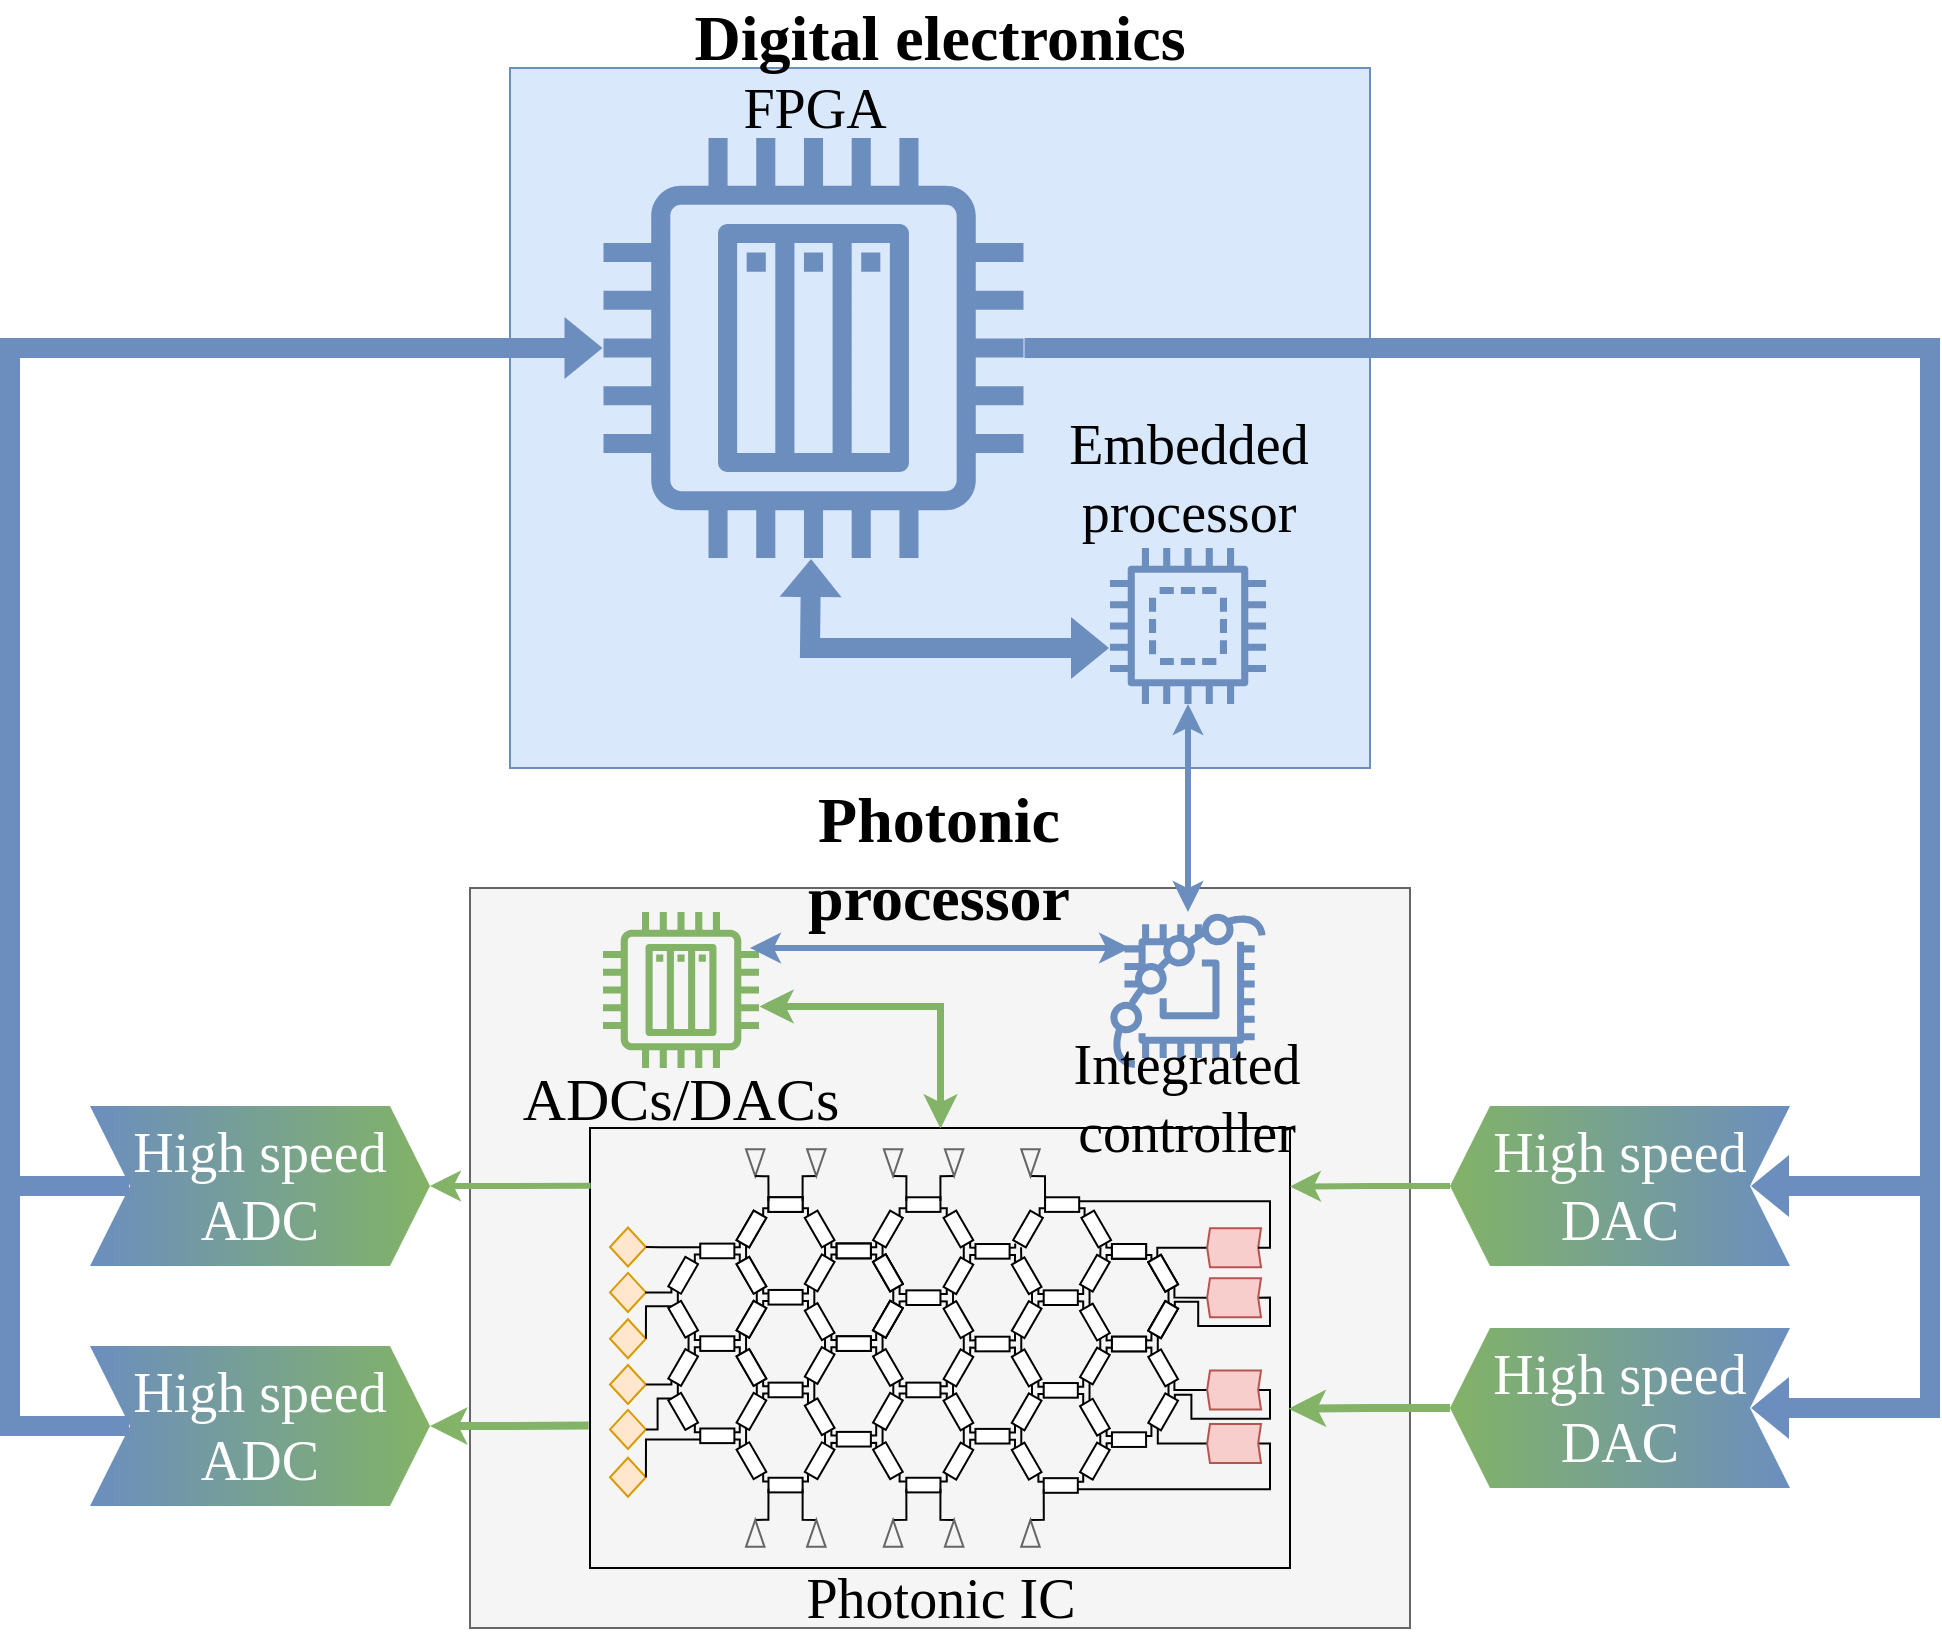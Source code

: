 <mxfile version="21.4.0" type="device">
  <diagram name="Page-1" id="d149U7RTgLoQveZ-3d7z">
    <mxGraphModel dx="2084" dy="1899" grid="1" gridSize="10" guides="1" tooltips="1" connect="1" arrows="1" fold="1" page="1" pageScale="1" pageWidth="827" pageHeight="1169" math="0" shadow="0">
      <root>
        <mxCell id="0" />
        <mxCell id="1" parent="0" />
        <mxCell id="NqdS10v-dnyxQDhLEZVA-267" value="" style="rounded=0;whiteSpace=wrap;html=1;fontFamily=UGent Panno Text;fontSize=22;fillColor=#f5f5f5;strokeColor=#666666;movable=1;resizable=1;rotatable=1;deletable=1;editable=1;locked=0;connectable=1;fontColor=#333333;" vertex="1" parent="1">
          <mxGeometry x="150" y="190" width="470" height="370" as="geometry" />
        </mxCell>
        <mxCell id="NqdS10v-dnyxQDhLEZVA-263" value="" style="group;movable=0;resizable=0;rotatable=0;deletable=0;editable=0;locked=1;connectable=0;fillColor=#f5f5f5;fontColor=#333333;strokeColor=#666666;" vertex="1" connectable="0" parent="1">
          <mxGeometry x="210" y="310" width="350" height="220" as="geometry" />
        </mxCell>
        <mxCell id="NqdS10v-dnyxQDhLEZVA-14" value="" style="rounded=0;whiteSpace=wrap;html=1;fontFamily=UGent Panno Text;fontSize=22;fontColor=default;fillColor=none;gradientColor=none;" vertex="1" parent="NqdS10v-dnyxQDhLEZVA-263">
          <mxGeometry width="350" height="220" as="geometry" />
        </mxCell>
        <mxCell id="NqdS10v-dnyxQDhLEZVA-262" value="" style="group" vertex="1" connectable="0" parent="NqdS10v-dnyxQDhLEZVA-263">
          <mxGeometry x="10" y="10" width="330" height="200" as="geometry" />
        </mxCell>
        <mxCell id="NqdS10v-dnyxQDhLEZVA-16" value="" style="rounded=0;whiteSpace=wrap;html=1;rotation=-60;" vertex="1" parent="NqdS10v-dnyxQDhLEZVA-262">
          <mxGeometry x="28.061" y="60" width="17.061" height="7.317" as="geometry" />
        </mxCell>
        <mxCell id="NqdS10v-dnyxQDhLEZVA-18" value="" style="rounded=0;whiteSpace=wrap;html=1;rotation=60;" vertex="1" parent="NqdS10v-dnyxQDhLEZVA-262">
          <mxGeometry x="62.184" y="60" width="17.061" height="7.317" as="geometry" />
        </mxCell>
        <mxCell id="NqdS10v-dnyxQDhLEZVA-19" style="edgeStyle=orthogonalEdgeStyle;rounded=0;orthogonalLoop=1;jettySize=auto;html=1;exitX=0;exitY=0.75;exitDx=0;exitDy=0;entryX=1;entryY=0.75;entryDx=0;entryDy=0;endArrow=none;endFill=0;" edge="1" parent="NqdS10v-dnyxQDhLEZVA-262" source="NqdS10v-dnyxQDhLEZVA-23" target="NqdS10v-dnyxQDhLEZVA-16">
          <mxGeometry relative="1" as="geometry" />
        </mxCell>
        <mxCell id="NqdS10v-dnyxQDhLEZVA-20" style="edgeStyle=orthogonalEdgeStyle;rounded=0;orthogonalLoop=1;jettySize=auto;html=1;exitX=1;exitY=0.75;exitDx=0;exitDy=0;entryX=0;entryY=0.75;entryDx=0;entryDy=0;endArrow=none;endFill=0;" edge="1" parent="NqdS10v-dnyxQDhLEZVA-262" source="NqdS10v-dnyxQDhLEZVA-23" target="NqdS10v-dnyxQDhLEZVA-18">
          <mxGeometry relative="1" as="geometry" />
        </mxCell>
        <mxCell id="NqdS10v-dnyxQDhLEZVA-23" value="" style="rounded=0;whiteSpace=wrap;html=1;rotation=0;" vertex="1" parent="NqdS10v-dnyxQDhLEZVA-262">
          <mxGeometry x="45.122" y="47.805" width="17.061" height="7.317" as="geometry" />
        </mxCell>
        <mxCell id="NqdS10v-dnyxQDhLEZVA-25" value="" style="rounded=0;whiteSpace=wrap;html=1;rotation=-60;flipV=0;flipH=1;" vertex="1" parent="NqdS10v-dnyxQDhLEZVA-262">
          <mxGeometry x="62.184" y="81.951" width="17.061" height="7.317" as="geometry" />
        </mxCell>
        <mxCell id="NqdS10v-dnyxQDhLEZVA-17" style="edgeStyle=orthogonalEdgeStyle;rounded=0;orthogonalLoop=1;jettySize=auto;html=1;exitX=1;exitY=0.75;exitDx=0;exitDy=0;entryX=1;entryY=0.25;entryDx=0;entryDy=0;endArrow=none;endFill=0;" edge="1" parent="NqdS10v-dnyxQDhLEZVA-262" source="NqdS10v-dnyxQDhLEZVA-18" target="NqdS10v-dnyxQDhLEZVA-25">
          <mxGeometry relative="1" as="geometry" />
        </mxCell>
        <mxCell id="NqdS10v-dnyxQDhLEZVA-26" style="edgeStyle=orthogonalEdgeStyle;rounded=0;orthogonalLoop=1;jettySize=auto;html=1;exitX=0;exitY=0.25;exitDx=0;exitDy=0;entryX=0;entryY=0.75;entryDx=0;entryDy=0;endArrow=none;endFill=0;" edge="1" parent="NqdS10v-dnyxQDhLEZVA-262" source="NqdS10v-dnyxQDhLEZVA-29" target="NqdS10v-dnyxQDhLEZVA-16">
          <mxGeometry relative="1" as="geometry" />
        </mxCell>
        <mxCell id="NqdS10v-dnyxQDhLEZVA-29" value="" style="rounded=0;whiteSpace=wrap;html=1;rotation=60;flipV=0;flipH=1;" vertex="1" parent="NqdS10v-dnyxQDhLEZVA-262">
          <mxGeometry x="28.061" y="81.951" width="17.061" height="7.317" as="geometry" />
        </mxCell>
        <mxCell id="NqdS10v-dnyxQDhLEZVA-30" style="edgeStyle=orthogonalEdgeStyle;rounded=0;orthogonalLoop=1;jettySize=auto;html=1;exitX=1;exitY=0.25;exitDx=0;exitDy=0;entryX=0;entryY=0.25;entryDx=0;entryDy=0;endArrow=none;endFill=0;" edge="1" parent="NqdS10v-dnyxQDhLEZVA-262" source="NqdS10v-dnyxQDhLEZVA-34" target="NqdS10v-dnyxQDhLEZVA-25">
          <mxGeometry relative="1" as="geometry" />
        </mxCell>
        <mxCell id="NqdS10v-dnyxQDhLEZVA-31" style="edgeStyle=orthogonalEdgeStyle;rounded=0;orthogonalLoop=1;jettySize=auto;html=1;exitX=0;exitY=0.25;exitDx=0;exitDy=0;entryX=1;entryY=0.25;entryDx=0;entryDy=0;endArrow=none;endFill=0;" edge="1" parent="NqdS10v-dnyxQDhLEZVA-262" source="NqdS10v-dnyxQDhLEZVA-34" target="NqdS10v-dnyxQDhLEZVA-29">
          <mxGeometry relative="1" as="geometry" />
        </mxCell>
        <mxCell id="NqdS10v-dnyxQDhLEZVA-34" value="" style="rounded=0;whiteSpace=wrap;html=1;rotation=0;flipV=0;flipH=1;" vertex="1" parent="NqdS10v-dnyxQDhLEZVA-262">
          <mxGeometry x="45.122" y="94.146" width="17.061" height="7.317" as="geometry" />
        </mxCell>
        <mxCell id="NqdS10v-dnyxQDhLEZVA-36" value="" style="rounded=0;whiteSpace=wrap;html=1;rotation=60;" vertex="1" parent="NqdS10v-dnyxQDhLEZVA-262">
          <mxGeometry x="96.306" y="83.171" width="17.061" height="7.317" as="geometry" />
        </mxCell>
        <mxCell id="NqdS10v-dnyxQDhLEZVA-37" style="edgeStyle=orthogonalEdgeStyle;rounded=0;orthogonalLoop=1;jettySize=auto;html=1;exitX=1;exitY=0.75;exitDx=0;exitDy=0;entryX=0;entryY=0.75;entryDx=0;entryDy=0;endArrow=none;endFill=0;" edge="1" parent="NqdS10v-dnyxQDhLEZVA-262" source="NqdS10v-dnyxQDhLEZVA-41" target="NqdS10v-dnyxQDhLEZVA-36">
          <mxGeometry relative="1" as="geometry" />
        </mxCell>
        <mxCell id="NqdS10v-dnyxQDhLEZVA-38" style="edgeStyle=orthogonalEdgeStyle;rounded=0;orthogonalLoop=1;jettySize=auto;html=1;exitX=0;exitY=0.25;exitDx=0;exitDy=0;entryX=1;entryY=0.25;entryDx=0;entryDy=0;endArrow=none;endFill=0;" edge="1" parent="NqdS10v-dnyxQDhLEZVA-262" source="NqdS10v-dnyxQDhLEZVA-41" target="NqdS10v-dnyxQDhLEZVA-18">
          <mxGeometry relative="1" as="geometry" />
        </mxCell>
        <mxCell id="NqdS10v-dnyxQDhLEZVA-39" style="edgeStyle=orthogonalEdgeStyle;rounded=0;orthogonalLoop=1;jettySize=auto;html=1;exitX=0;exitY=0.75;exitDx=0;exitDy=0;entryX=1;entryY=0.75;entryDx=0;entryDy=0;endArrow=none;endFill=0;" edge="1" parent="NqdS10v-dnyxQDhLEZVA-262" source="NqdS10v-dnyxQDhLEZVA-41" target="NqdS10v-dnyxQDhLEZVA-25">
          <mxGeometry relative="1" as="geometry" />
        </mxCell>
        <mxCell id="NqdS10v-dnyxQDhLEZVA-41" value="" style="rounded=0;whiteSpace=wrap;html=1;rotation=0;" vertex="1" parent="NqdS10v-dnyxQDhLEZVA-262">
          <mxGeometry x="79.245" y="70.976" width="17.061" height="7.317" as="geometry" />
        </mxCell>
        <mxCell id="NqdS10v-dnyxQDhLEZVA-42" value="" style="rounded=0;whiteSpace=wrap;html=1;rotation=-60;flipV=0;flipH=1;" vertex="1" parent="NqdS10v-dnyxQDhLEZVA-262">
          <mxGeometry x="96.306" y="105.122" width="17.061" height="7.317" as="geometry" />
        </mxCell>
        <mxCell id="NqdS10v-dnyxQDhLEZVA-35" style="edgeStyle=orthogonalEdgeStyle;rounded=0;orthogonalLoop=1;jettySize=auto;html=1;exitX=1;exitY=0.75;exitDx=0;exitDy=0;entryX=1;entryY=0.25;entryDx=0;entryDy=0;endArrow=none;endFill=0;" edge="1" parent="NqdS10v-dnyxQDhLEZVA-262" source="NqdS10v-dnyxQDhLEZVA-36" target="NqdS10v-dnyxQDhLEZVA-42">
          <mxGeometry relative="1" as="geometry" />
        </mxCell>
        <mxCell id="NqdS10v-dnyxQDhLEZVA-44" value="" style="rounded=0;whiteSpace=wrap;html=1;rotation=60;flipV=0;flipH=1;" vertex="1" parent="NqdS10v-dnyxQDhLEZVA-262">
          <mxGeometry x="62.184" y="106.098" width="17.061" height="7.317" as="geometry" />
        </mxCell>
        <mxCell id="NqdS10v-dnyxQDhLEZVA-24" style="edgeStyle=orthogonalEdgeStyle;rounded=0;orthogonalLoop=1;jettySize=auto;html=1;exitX=0;exitY=0.75;exitDx=0;exitDy=0;entryX=0;entryY=0.25;entryDx=0;entryDy=0;endArrow=none;endFill=0;" edge="1" parent="NqdS10v-dnyxQDhLEZVA-262" source="NqdS10v-dnyxQDhLEZVA-25" target="NqdS10v-dnyxQDhLEZVA-44">
          <mxGeometry relative="1" as="geometry" />
        </mxCell>
        <mxCell id="NqdS10v-dnyxQDhLEZVA-32" style="edgeStyle=orthogonalEdgeStyle;rounded=0;orthogonalLoop=1;jettySize=auto;html=1;exitX=1;exitY=0.75;exitDx=0;exitDy=0;entryX=0;entryY=0.75;entryDx=0;entryDy=0;endArrow=none;endFill=0;" edge="1" parent="NqdS10v-dnyxQDhLEZVA-262" source="NqdS10v-dnyxQDhLEZVA-34" target="NqdS10v-dnyxQDhLEZVA-44">
          <mxGeometry relative="1" as="geometry" />
        </mxCell>
        <mxCell id="NqdS10v-dnyxQDhLEZVA-45" style="edgeStyle=orthogonalEdgeStyle;rounded=0;orthogonalLoop=1;jettySize=auto;html=1;exitX=1;exitY=0.25;exitDx=0;exitDy=0;entryX=0;entryY=0.25;entryDx=0;entryDy=0;endArrow=none;endFill=0;" edge="1" parent="NqdS10v-dnyxQDhLEZVA-262" source="NqdS10v-dnyxQDhLEZVA-49" target="NqdS10v-dnyxQDhLEZVA-42">
          <mxGeometry relative="1" as="geometry" />
        </mxCell>
        <mxCell id="NqdS10v-dnyxQDhLEZVA-46" style="edgeStyle=orthogonalEdgeStyle;rounded=0;orthogonalLoop=1;jettySize=auto;html=1;exitX=0;exitY=0.25;exitDx=0;exitDy=0;entryX=1;entryY=0.25;entryDx=0;entryDy=0;endArrow=none;endFill=0;" edge="1" parent="NqdS10v-dnyxQDhLEZVA-262" source="NqdS10v-dnyxQDhLEZVA-49" target="NqdS10v-dnyxQDhLEZVA-44">
          <mxGeometry relative="1" as="geometry" />
        </mxCell>
        <mxCell id="NqdS10v-dnyxQDhLEZVA-49" value="" style="rounded=0;whiteSpace=wrap;html=1;rotation=0;flipV=0;flipH=1;" vertex="1" parent="NqdS10v-dnyxQDhLEZVA-262">
          <mxGeometry x="79.245" y="117.317" width="17.061" height="7.317" as="geometry" />
        </mxCell>
        <mxCell id="NqdS10v-dnyxQDhLEZVA-51" value="" style="rounded=0;whiteSpace=wrap;html=1;rotation=-60;" vertex="1" parent="NqdS10v-dnyxQDhLEZVA-262">
          <mxGeometry x="28.061" y="106.098" width="17.061" height="7.317" as="geometry" />
        </mxCell>
        <mxCell id="NqdS10v-dnyxQDhLEZVA-27" style="edgeStyle=orthogonalEdgeStyle;rounded=0;orthogonalLoop=1;jettySize=auto;html=1;exitX=1;exitY=0.75;exitDx=0;exitDy=0;entryX=1;entryY=0.25;entryDx=0;entryDy=0;endArrow=none;endFill=0;" edge="1" parent="NqdS10v-dnyxQDhLEZVA-262" source="NqdS10v-dnyxQDhLEZVA-29" target="NqdS10v-dnyxQDhLEZVA-51">
          <mxGeometry relative="1" as="geometry" />
        </mxCell>
        <mxCell id="NqdS10v-dnyxQDhLEZVA-33" style="edgeStyle=orthogonalEdgeStyle;rounded=0;orthogonalLoop=1;jettySize=auto;html=1;exitX=0;exitY=0.75;exitDx=0;exitDy=0;entryX=1;entryY=0.75;entryDx=0;entryDy=0;endArrow=none;endFill=0;" edge="1" parent="NqdS10v-dnyxQDhLEZVA-262" source="NqdS10v-dnyxQDhLEZVA-34" target="NqdS10v-dnyxQDhLEZVA-51">
          <mxGeometry relative="1" as="geometry" />
        </mxCell>
        <mxCell id="NqdS10v-dnyxQDhLEZVA-52" value="" style="rounded=0;whiteSpace=wrap;html=1;rotation=-60;flipV=0;flipH=1;" vertex="1" parent="NqdS10v-dnyxQDhLEZVA-262">
          <mxGeometry x="62.184" y="128.049" width="17.061" height="7.317" as="geometry" />
        </mxCell>
        <mxCell id="NqdS10v-dnyxQDhLEZVA-43" style="edgeStyle=orthogonalEdgeStyle;rounded=0;orthogonalLoop=1;jettySize=auto;html=1;exitX=1;exitY=0.75;exitDx=0;exitDy=0;entryX=1;entryY=0.25;entryDx=0;entryDy=0;endArrow=none;endFill=0;" edge="1" parent="NqdS10v-dnyxQDhLEZVA-262" source="NqdS10v-dnyxQDhLEZVA-44" target="NqdS10v-dnyxQDhLEZVA-52">
          <mxGeometry relative="1" as="geometry" />
        </mxCell>
        <mxCell id="NqdS10v-dnyxQDhLEZVA-47" style="edgeStyle=orthogonalEdgeStyle;rounded=0;orthogonalLoop=1;jettySize=auto;html=1;exitX=0;exitY=0.75;exitDx=0;exitDy=0;entryX=1;entryY=0.75;entryDx=0;entryDy=0;endArrow=none;endFill=0;" edge="1" parent="NqdS10v-dnyxQDhLEZVA-262" source="NqdS10v-dnyxQDhLEZVA-49" target="NqdS10v-dnyxQDhLEZVA-52">
          <mxGeometry relative="1" as="geometry" />
        </mxCell>
        <mxCell id="NqdS10v-dnyxQDhLEZVA-53" style="edgeStyle=orthogonalEdgeStyle;rounded=0;orthogonalLoop=1;jettySize=auto;html=1;exitX=0;exitY=0.25;exitDx=0;exitDy=0;entryX=0;entryY=0.75;entryDx=0;entryDy=0;endArrow=none;endFill=0;" edge="1" parent="NqdS10v-dnyxQDhLEZVA-262" source="NqdS10v-dnyxQDhLEZVA-55" target="NqdS10v-dnyxQDhLEZVA-51">
          <mxGeometry relative="1" as="geometry" />
        </mxCell>
        <mxCell id="NqdS10v-dnyxQDhLEZVA-55" value="" style="rounded=0;whiteSpace=wrap;html=1;rotation=60;flipV=0;flipH=1;" vertex="1" parent="NqdS10v-dnyxQDhLEZVA-262">
          <mxGeometry x="28.061" y="128.049" width="17.061" height="7.317" as="geometry" />
        </mxCell>
        <mxCell id="NqdS10v-dnyxQDhLEZVA-56" style="edgeStyle=orthogonalEdgeStyle;rounded=0;orthogonalLoop=1;jettySize=auto;html=1;exitX=1;exitY=0.25;exitDx=0;exitDy=0;entryX=0;entryY=0.25;entryDx=0;entryDy=0;endArrow=none;endFill=0;" edge="1" parent="NqdS10v-dnyxQDhLEZVA-262" source="NqdS10v-dnyxQDhLEZVA-60" target="NqdS10v-dnyxQDhLEZVA-52">
          <mxGeometry relative="1" as="geometry" />
        </mxCell>
        <mxCell id="NqdS10v-dnyxQDhLEZVA-57" style="edgeStyle=orthogonalEdgeStyle;rounded=0;orthogonalLoop=1;jettySize=auto;html=1;exitX=0;exitY=0.25;exitDx=0;exitDy=0;entryX=1;entryY=0.25;entryDx=0;entryDy=0;endArrow=none;endFill=0;" edge="1" parent="NqdS10v-dnyxQDhLEZVA-262" source="NqdS10v-dnyxQDhLEZVA-60" target="NqdS10v-dnyxQDhLEZVA-55">
          <mxGeometry relative="1" as="geometry" />
        </mxCell>
        <mxCell id="NqdS10v-dnyxQDhLEZVA-60" value="" style="rounded=0;whiteSpace=wrap;html=1;rotation=0;flipV=0;flipH=1;" vertex="1" parent="NqdS10v-dnyxQDhLEZVA-262">
          <mxGeometry x="45.122" y="140.244" width="17.061" height="7.317" as="geometry" />
        </mxCell>
        <mxCell id="NqdS10v-dnyxQDhLEZVA-62" style="edgeStyle=orthogonalEdgeStyle;rounded=0;orthogonalLoop=1;jettySize=auto;html=1;exitX=0;exitY=0.25;exitDx=0;exitDy=0;entryX=0;entryY=0.75;entryDx=0;entryDy=0;endArrow=none;endFill=0;" edge="1" parent="NqdS10v-dnyxQDhLEZVA-262" source="NqdS10v-dnyxQDhLEZVA-63" target="NqdS10v-dnyxQDhLEZVA-42">
          <mxGeometry relative="1" as="geometry" />
        </mxCell>
        <mxCell id="NqdS10v-dnyxQDhLEZVA-63" value="" style="rounded=0;whiteSpace=wrap;html=1;rotation=60;" vertex="1" parent="NqdS10v-dnyxQDhLEZVA-262">
          <mxGeometry x="96.306" y="130.732" width="17.061" height="7.317" as="geometry" />
        </mxCell>
        <mxCell id="NqdS10v-dnyxQDhLEZVA-48" style="edgeStyle=orthogonalEdgeStyle;rounded=0;orthogonalLoop=1;jettySize=auto;html=1;exitX=1;exitY=0.75;exitDx=0;exitDy=0;entryX=0;entryY=0.75;entryDx=0;entryDy=0;endArrow=none;endFill=0;" edge="1" parent="NqdS10v-dnyxQDhLEZVA-262" source="NqdS10v-dnyxQDhLEZVA-49" target="NqdS10v-dnyxQDhLEZVA-63">
          <mxGeometry relative="1" as="geometry" />
        </mxCell>
        <mxCell id="NqdS10v-dnyxQDhLEZVA-64" value="" style="rounded=0;whiteSpace=wrap;html=1;rotation=-60;flipV=0;flipH=1;" vertex="1" parent="NqdS10v-dnyxQDhLEZVA-262">
          <mxGeometry x="96.306" y="152.683" width="17.061" height="7.317" as="geometry" />
        </mxCell>
        <mxCell id="NqdS10v-dnyxQDhLEZVA-61" style="edgeStyle=orthogonalEdgeStyle;rounded=0;orthogonalLoop=1;jettySize=auto;html=1;exitX=1;exitY=0.75;exitDx=0;exitDy=0;entryX=1;entryY=0.25;entryDx=0;entryDy=0;endArrow=none;endFill=0;" edge="1" parent="NqdS10v-dnyxQDhLEZVA-262" source="NqdS10v-dnyxQDhLEZVA-63" target="NqdS10v-dnyxQDhLEZVA-64">
          <mxGeometry relative="1" as="geometry" />
        </mxCell>
        <mxCell id="NqdS10v-dnyxQDhLEZVA-65" style="edgeStyle=orthogonalEdgeStyle;rounded=0;orthogonalLoop=1;jettySize=auto;html=1;exitX=0;exitY=0.25;exitDx=0;exitDy=0;entryX=0;entryY=0.75;entryDx=0;entryDy=0;endArrow=none;endFill=0;" edge="1" parent="NqdS10v-dnyxQDhLEZVA-262" source="NqdS10v-dnyxQDhLEZVA-66" target="NqdS10v-dnyxQDhLEZVA-52">
          <mxGeometry relative="1" as="geometry" />
        </mxCell>
        <mxCell id="NqdS10v-dnyxQDhLEZVA-66" value="" style="rounded=0;whiteSpace=wrap;html=1;rotation=60;flipV=0;flipH=1;" vertex="1" parent="NqdS10v-dnyxQDhLEZVA-262">
          <mxGeometry x="62.184" y="152.683" width="17.061" height="7.317" as="geometry" />
        </mxCell>
        <mxCell id="NqdS10v-dnyxQDhLEZVA-58" style="edgeStyle=orthogonalEdgeStyle;rounded=0;orthogonalLoop=1;jettySize=auto;html=1;exitX=1;exitY=0.75;exitDx=0;exitDy=0;entryX=0;entryY=0.75;entryDx=0;entryDy=0;endArrow=none;endFill=0;" edge="1" parent="NqdS10v-dnyxQDhLEZVA-262" source="NqdS10v-dnyxQDhLEZVA-60" target="NqdS10v-dnyxQDhLEZVA-66">
          <mxGeometry relative="1" as="geometry" />
        </mxCell>
        <mxCell id="NqdS10v-dnyxQDhLEZVA-67" style="edgeStyle=orthogonalEdgeStyle;rounded=0;orthogonalLoop=1;jettySize=auto;html=1;exitX=1;exitY=0.25;exitDx=0;exitDy=0;entryX=0;entryY=0.25;entryDx=0;entryDy=0;endArrow=none;endFill=0;" edge="1" parent="NqdS10v-dnyxQDhLEZVA-262" source="NqdS10v-dnyxQDhLEZVA-69" target="NqdS10v-dnyxQDhLEZVA-64">
          <mxGeometry relative="1" as="geometry" />
        </mxCell>
        <mxCell id="NqdS10v-dnyxQDhLEZVA-68" style="edgeStyle=orthogonalEdgeStyle;rounded=0;orthogonalLoop=1;jettySize=auto;html=1;exitX=0;exitY=0.25;exitDx=0;exitDy=0;entryX=1;entryY=0.25;entryDx=0;entryDy=0;endArrow=none;endFill=0;" edge="1" parent="NqdS10v-dnyxQDhLEZVA-262" source="NqdS10v-dnyxQDhLEZVA-69" target="NqdS10v-dnyxQDhLEZVA-66">
          <mxGeometry relative="1" as="geometry" />
        </mxCell>
        <mxCell id="NqdS10v-dnyxQDhLEZVA-69" value="" style="rounded=0;whiteSpace=wrap;html=1;rotation=0;flipV=0;flipH=1;" vertex="1" parent="NqdS10v-dnyxQDhLEZVA-262">
          <mxGeometry x="79.245" y="164.878" width="17.061" height="7.317" as="geometry" />
        </mxCell>
        <mxCell id="NqdS10v-dnyxQDhLEZVA-70" style="edgeStyle=orthogonalEdgeStyle;rounded=0;orthogonalLoop=1;jettySize=auto;html=1;exitX=0;exitY=0.75;exitDx=0;exitDy=0;entryX=0;entryY=0.25;entryDx=0;entryDy=0;endArrow=none;endFill=0;" edge="1" parent="NqdS10v-dnyxQDhLEZVA-262" source="NqdS10v-dnyxQDhLEZVA-71" target="NqdS10v-dnyxQDhLEZVA-18">
          <mxGeometry relative="1" as="geometry" />
        </mxCell>
        <mxCell id="NqdS10v-dnyxQDhLEZVA-71" value="" style="rounded=0;whiteSpace=wrap;html=1;rotation=-60;" vertex="1" parent="NqdS10v-dnyxQDhLEZVA-262">
          <mxGeometry x="62.184" y="36.829" width="17.061" height="7.317" as="geometry" />
        </mxCell>
        <mxCell id="NqdS10v-dnyxQDhLEZVA-21" style="edgeStyle=orthogonalEdgeStyle;rounded=0;orthogonalLoop=1;jettySize=auto;html=1;exitX=1;exitY=0.25;exitDx=0;exitDy=0;entryX=0;entryY=0.25;entryDx=0;entryDy=0;endArrow=none;endFill=0;" edge="1" parent="NqdS10v-dnyxQDhLEZVA-262" source="NqdS10v-dnyxQDhLEZVA-23" target="NqdS10v-dnyxQDhLEZVA-71">
          <mxGeometry relative="1" as="geometry" />
        </mxCell>
        <mxCell id="NqdS10v-dnyxQDhLEZVA-73" value="" style="rounded=0;whiteSpace=wrap;html=1;rotation=60;" vertex="1" parent="NqdS10v-dnyxQDhLEZVA-262">
          <mxGeometry x="96.306" y="36.829" width="17.061" height="7.317" as="geometry" />
        </mxCell>
        <mxCell id="NqdS10v-dnyxQDhLEZVA-74" style="edgeStyle=orthogonalEdgeStyle;rounded=0;orthogonalLoop=1;jettySize=auto;html=1;exitX=0;exitY=0.75;exitDx=0;exitDy=0;entryX=1;entryY=0.75;entryDx=0;entryDy=0;endArrow=none;endFill=0;" edge="1" parent="NqdS10v-dnyxQDhLEZVA-262" source="NqdS10v-dnyxQDhLEZVA-76" target="NqdS10v-dnyxQDhLEZVA-71">
          <mxGeometry relative="1" as="geometry" />
        </mxCell>
        <mxCell id="NqdS10v-dnyxQDhLEZVA-75" style="edgeStyle=orthogonalEdgeStyle;rounded=0;orthogonalLoop=1;jettySize=auto;html=1;exitX=1;exitY=0.75;exitDx=0;exitDy=0;entryX=0;entryY=0.75;entryDx=0;entryDy=0;endArrow=none;endFill=0;" edge="1" parent="NqdS10v-dnyxQDhLEZVA-262" source="NqdS10v-dnyxQDhLEZVA-76" target="NqdS10v-dnyxQDhLEZVA-73">
          <mxGeometry relative="1" as="geometry" />
        </mxCell>
        <mxCell id="NqdS10v-dnyxQDhLEZVA-76" value="" style="rounded=0;whiteSpace=wrap;html=1;rotation=0;" vertex="1" parent="NqdS10v-dnyxQDhLEZVA-262">
          <mxGeometry x="79.245" y="24.634" width="17.061" height="7.317" as="geometry" />
        </mxCell>
        <mxCell id="NqdS10v-dnyxQDhLEZVA-77" style="edgeStyle=orthogonalEdgeStyle;rounded=0;orthogonalLoop=1;jettySize=auto;html=1;exitX=0;exitY=0.75;exitDx=0;exitDy=0;entryX=0;entryY=0.25;entryDx=0;entryDy=0;endArrow=none;endFill=0;" edge="1" parent="NqdS10v-dnyxQDhLEZVA-262" source="NqdS10v-dnyxQDhLEZVA-78" target="NqdS10v-dnyxQDhLEZVA-36">
          <mxGeometry relative="1" as="geometry" />
        </mxCell>
        <mxCell id="NqdS10v-dnyxQDhLEZVA-78" value="" style="rounded=0;whiteSpace=wrap;html=1;rotation=-60;flipV=0;flipH=1;" vertex="1" parent="NqdS10v-dnyxQDhLEZVA-262">
          <mxGeometry x="96.306" y="58.78" width="17.061" height="7.317" as="geometry" />
        </mxCell>
        <mxCell id="NqdS10v-dnyxQDhLEZVA-40" style="edgeStyle=orthogonalEdgeStyle;rounded=0;orthogonalLoop=1;jettySize=auto;html=1;exitX=1;exitY=0.25;exitDx=0;exitDy=0;entryX=0;entryY=0.25;entryDx=0;entryDy=0;endArrow=none;endFill=0;" edge="1" parent="NqdS10v-dnyxQDhLEZVA-262" source="NqdS10v-dnyxQDhLEZVA-41" target="NqdS10v-dnyxQDhLEZVA-78">
          <mxGeometry relative="1" as="geometry" />
        </mxCell>
        <mxCell id="NqdS10v-dnyxQDhLEZVA-72" style="edgeStyle=orthogonalEdgeStyle;rounded=0;orthogonalLoop=1;jettySize=auto;html=1;exitX=1;exitY=0.75;exitDx=0;exitDy=0;entryX=1;entryY=0.25;entryDx=0;entryDy=0;endArrow=none;endFill=0;" edge="1" parent="NqdS10v-dnyxQDhLEZVA-262" source="NqdS10v-dnyxQDhLEZVA-73" target="NqdS10v-dnyxQDhLEZVA-78">
          <mxGeometry relative="1" as="geometry" />
        </mxCell>
        <mxCell id="NqdS10v-dnyxQDhLEZVA-79" style="edgeStyle=orthogonalEdgeStyle;rounded=0;orthogonalLoop=1;jettySize=auto;html=1;exitX=0;exitY=0.75;exitDx=0;exitDy=0;entryX=1;entryY=0.75;entryDx=0;entryDy=0;endArrow=none;endFill=0;" edge="1" parent="NqdS10v-dnyxQDhLEZVA-262" source="NqdS10v-dnyxQDhLEZVA-82" target="NqdS10v-dnyxQDhLEZVA-78">
          <mxGeometry relative="1" as="geometry" />
        </mxCell>
        <mxCell id="NqdS10v-dnyxQDhLEZVA-80" style="edgeStyle=orthogonalEdgeStyle;rounded=0;orthogonalLoop=1;jettySize=auto;html=1;exitX=0;exitY=0.25;exitDx=0;exitDy=0;entryX=1;entryY=0.25;entryDx=0;entryDy=0;endArrow=none;endFill=0;" edge="1" parent="NqdS10v-dnyxQDhLEZVA-262" source="NqdS10v-dnyxQDhLEZVA-82" target="NqdS10v-dnyxQDhLEZVA-73">
          <mxGeometry relative="1" as="geometry" />
        </mxCell>
        <mxCell id="NqdS10v-dnyxQDhLEZVA-82" value="" style="rounded=0;whiteSpace=wrap;html=1;rotation=0;" vertex="1" parent="NqdS10v-dnyxQDhLEZVA-262">
          <mxGeometry x="113.367" y="47.805" width="17.061" height="7.317" as="geometry" />
        </mxCell>
        <mxCell id="NqdS10v-dnyxQDhLEZVA-83" style="edgeStyle=orthogonalEdgeStyle;rounded=0;orthogonalLoop=1;jettySize=auto;html=1;exitX=0;exitY=0.25;exitDx=0;exitDy=0;entryX=1;entryY=0.25;entryDx=0;entryDy=0;endArrow=none;endFill=0;" edge="1" parent="NqdS10v-dnyxQDhLEZVA-262" source="NqdS10v-dnyxQDhLEZVA-87" target="NqdS10v-dnyxQDhLEZVA-36">
          <mxGeometry relative="1" as="geometry" />
        </mxCell>
        <mxCell id="NqdS10v-dnyxQDhLEZVA-84" style="edgeStyle=orthogonalEdgeStyle;rounded=0;orthogonalLoop=1;jettySize=auto;html=1;exitX=0;exitY=0.75;exitDx=0;exitDy=0;entryX=1;entryY=0.75;entryDx=0;entryDy=0;endArrow=none;endFill=0;" edge="1" parent="NqdS10v-dnyxQDhLEZVA-262" source="NqdS10v-dnyxQDhLEZVA-87" target="NqdS10v-dnyxQDhLEZVA-42">
          <mxGeometry relative="1" as="geometry" />
        </mxCell>
        <mxCell id="NqdS10v-dnyxQDhLEZVA-87" value="" style="rounded=0;whiteSpace=wrap;html=1;rotation=0;" vertex="1" parent="NqdS10v-dnyxQDhLEZVA-262">
          <mxGeometry x="113.367" y="94.146" width="17.061" height="7.317" as="geometry" />
        </mxCell>
        <mxCell id="NqdS10v-dnyxQDhLEZVA-89" value="" style="rounded=0;whiteSpace=wrap;html=1;rotation=60;" vertex="1" parent="NqdS10v-dnyxQDhLEZVA-262">
          <mxGeometry x="130.429" y="106.098" width="17.061" height="7.317" as="geometry" />
        </mxCell>
        <mxCell id="NqdS10v-dnyxQDhLEZVA-86" style="edgeStyle=orthogonalEdgeStyle;rounded=0;orthogonalLoop=1;jettySize=auto;html=1;exitX=1;exitY=0.75;exitDx=0;exitDy=0;entryX=0;entryY=0.75;entryDx=0;entryDy=0;endArrow=none;endFill=0;" edge="1" parent="NqdS10v-dnyxQDhLEZVA-262" source="NqdS10v-dnyxQDhLEZVA-87" target="NqdS10v-dnyxQDhLEZVA-89">
          <mxGeometry relative="1" as="geometry" />
        </mxCell>
        <mxCell id="NqdS10v-dnyxQDhLEZVA-90" value="" style="rounded=0;whiteSpace=wrap;html=1;rotation=-60;flipV=0;flipH=1;" vertex="1" parent="NqdS10v-dnyxQDhLEZVA-262">
          <mxGeometry x="130.429" y="128.049" width="17.061" height="7.317" as="geometry" />
        </mxCell>
        <mxCell id="NqdS10v-dnyxQDhLEZVA-88" style="edgeStyle=orthogonalEdgeStyle;rounded=0;orthogonalLoop=1;jettySize=auto;html=1;exitX=1;exitY=0.75;exitDx=0;exitDy=0;entryX=1;entryY=0.25;entryDx=0;entryDy=0;endArrow=none;endFill=0;" edge="1" parent="NqdS10v-dnyxQDhLEZVA-262" source="NqdS10v-dnyxQDhLEZVA-89" target="NqdS10v-dnyxQDhLEZVA-90">
          <mxGeometry relative="1" as="geometry" />
        </mxCell>
        <mxCell id="NqdS10v-dnyxQDhLEZVA-91" style="edgeStyle=orthogonalEdgeStyle;rounded=0;orthogonalLoop=1;jettySize=auto;html=1;exitX=1;exitY=0.25;exitDx=0;exitDy=0;entryX=0;entryY=0.25;entryDx=0;entryDy=0;endArrow=none;endFill=0;" edge="1" parent="NqdS10v-dnyxQDhLEZVA-262" source="NqdS10v-dnyxQDhLEZVA-95" target="NqdS10v-dnyxQDhLEZVA-90">
          <mxGeometry relative="1" as="geometry" />
        </mxCell>
        <mxCell id="NqdS10v-dnyxQDhLEZVA-92" style="edgeStyle=orthogonalEdgeStyle;rounded=0;orthogonalLoop=1;jettySize=auto;html=1;exitX=0;exitY=0.25;exitDx=0;exitDy=0;entryX=1;entryY=0.25;entryDx=0;entryDy=0;endArrow=none;endFill=0;" edge="1" parent="NqdS10v-dnyxQDhLEZVA-262" source="NqdS10v-dnyxQDhLEZVA-95" target="NqdS10v-dnyxQDhLEZVA-63">
          <mxGeometry relative="1" as="geometry" />
        </mxCell>
        <mxCell id="NqdS10v-dnyxQDhLEZVA-93" style="edgeStyle=orthogonalEdgeStyle;rounded=0;orthogonalLoop=1;jettySize=auto;html=1;exitX=0;exitY=0.75;exitDx=0;exitDy=0;entryX=1;entryY=0.75;entryDx=0;entryDy=0;endArrow=none;endFill=0;" edge="1" parent="NqdS10v-dnyxQDhLEZVA-262" source="NqdS10v-dnyxQDhLEZVA-95" target="NqdS10v-dnyxQDhLEZVA-64">
          <mxGeometry relative="1" as="geometry" />
        </mxCell>
        <mxCell id="NqdS10v-dnyxQDhLEZVA-95" value="" style="rounded=0;whiteSpace=wrap;html=1;rotation=0;flipV=0;flipH=1;" vertex="1" parent="NqdS10v-dnyxQDhLEZVA-262">
          <mxGeometry x="113.367" y="141.951" width="17.061" height="7.317" as="geometry" />
        </mxCell>
        <mxCell id="NqdS10v-dnyxQDhLEZVA-97" value="" style="rounded=0;whiteSpace=wrap;html=1;rotation=60;" vertex="1" parent="NqdS10v-dnyxQDhLEZVA-262">
          <mxGeometry x="130.429" y="58.78" width="17.061" height="7.317" as="geometry" />
        </mxCell>
        <mxCell id="NqdS10v-dnyxQDhLEZVA-81" style="edgeStyle=orthogonalEdgeStyle;rounded=0;orthogonalLoop=1;jettySize=auto;html=1;exitX=1;exitY=0.75;exitDx=0;exitDy=0;entryX=0;entryY=0.75;entryDx=0;entryDy=0;endArrow=none;endFill=0;" edge="1" parent="NqdS10v-dnyxQDhLEZVA-262" source="NqdS10v-dnyxQDhLEZVA-82" target="NqdS10v-dnyxQDhLEZVA-97">
          <mxGeometry relative="1" as="geometry" />
        </mxCell>
        <mxCell id="NqdS10v-dnyxQDhLEZVA-98" style="edgeStyle=orthogonalEdgeStyle;rounded=0;orthogonalLoop=1;jettySize=auto;html=1;exitX=0;exitY=0.75;exitDx=0;exitDy=0;entryX=0;entryY=0.25;entryDx=0;entryDy=0;endArrow=none;endFill=0;" edge="1" parent="NqdS10v-dnyxQDhLEZVA-262" source="NqdS10v-dnyxQDhLEZVA-99" target="NqdS10v-dnyxQDhLEZVA-89">
          <mxGeometry relative="1" as="geometry" />
        </mxCell>
        <mxCell id="NqdS10v-dnyxQDhLEZVA-99" value="" style="rounded=0;whiteSpace=wrap;html=1;rotation=-60;flipV=0;flipH=1;" vertex="1" parent="NqdS10v-dnyxQDhLEZVA-262">
          <mxGeometry x="130.429" y="81.951" width="17.061" height="7.317" as="geometry" />
        </mxCell>
        <mxCell id="NqdS10v-dnyxQDhLEZVA-85" style="edgeStyle=orthogonalEdgeStyle;rounded=0;orthogonalLoop=1;jettySize=auto;html=1;exitX=1;exitY=0.25;exitDx=0;exitDy=0;entryX=0;entryY=0.25;entryDx=0;entryDy=0;endArrow=none;endFill=0;" edge="1" parent="NqdS10v-dnyxQDhLEZVA-262" source="NqdS10v-dnyxQDhLEZVA-87" target="NqdS10v-dnyxQDhLEZVA-99">
          <mxGeometry relative="1" as="geometry" />
        </mxCell>
        <mxCell id="NqdS10v-dnyxQDhLEZVA-96" style="edgeStyle=orthogonalEdgeStyle;rounded=0;orthogonalLoop=1;jettySize=auto;html=1;exitX=1;exitY=0.75;exitDx=0;exitDy=0;entryX=1;entryY=0.25;entryDx=0;entryDy=0;endArrow=none;endFill=0;" edge="1" parent="NqdS10v-dnyxQDhLEZVA-262" source="NqdS10v-dnyxQDhLEZVA-97" target="NqdS10v-dnyxQDhLEZVA-99">
          <mxGeometry relative="1" as="geometry" />
        </mxCell>
        <mxCell id="NqdS10v-dnyxQDhLEZVA-101" value="" style="triangle;whiteSpace=wrap;html=1;fillColor=#f5f5f5;fontColor=#333333;strokeColor=#666666;rotation=90;" vertex="1" parent="NqdS10v-dnyxQDhLEZVA-262">
          <mxGeometry x="65.888" y="2.683" width="13.469" height="9.268" as="geometry" />
        </mxCell>
        <mxCell id="NqdS10v-dnyxQDhLEZVA-102" value="" style="rounded=0;whiteSpace=wrap;html=1;rotation=0;" vertex="1" parent="NqdS10v-dnyxQDhLEZVA-262">
          <mxGeometry x="113.367" y="47.805" width="17.061" height="7.317" as="geometry" />
        </mxCell>
        <mxCell id="NqdS10v-dnyxQDhLEZVA-103" value="" style="rounded=0;whiteSpace=wrap;html=1;rotation=60;" vertex="1" parent="NqdS10v-dnyxQDhLEZVA-262">
          <mxGeometry x="130.429" y="58.78" width="17.061" height="7.317" as="geometry" />
        </mxCell>
        <mxCell id="NqdS10v-dnyxQDhLEZVA-104" value="" style="rounded=0;whiteSpace=wrap;html=1;rotation=-60;flipV=0;flipH=1;" vertex="1" parent="NqdS10v-dnyxQDhLEZVA-262">
          <mxGeometry x="130.429" y="81.951" width="17.061" height="7.317" as="geometry" />
        </mxCell>
        <mxCell id="NqdS10v-dnyxQDhLEZVA-106" value="" style="rounded=0;whiteSpace=wrap;html=1;rotation=0;" vertex="1" parent="NqdS10v-dnyxQDhLEZVA-262">
          <mxGeometry x="113.367" y="47.805" width="17.061" height="7.317" as="geometry" />
        </mxCell>
        <mxCell id="NqdS10v-dnyxQDhLEZVA-107" value="" style="rounded=0;whiteSpace=wrap;html=1;rotation=60;" vertex="1" parent="NqdS10v-dnyxQDhLEZVA-262">
          <mxGeometry x="130.429" y="58.78" width="17.061" height="7.317" as="geometry" />
        </mxCell>
        <mxCell id="NqdS10v-dnyxQDhLEZVA-108" value="" style="rounded=0;whiteSpace=wrap;html=1;rotation=-60;flipV=0;flipH=1;" vertex="1" parent="NqdS10v-dnyxQDhLEZVA-262">
          <mxGeometry x="130.429" y="81.951" width="17.061" height="7.317" as="geometry" />
        </mxCell>
        <mxCell id="NqdS10v-dnyxQDhLEZVA-109" value="" style="rounded=0;whiteSpace=wrap;html=1;rotation=0;" vertex="1" parent="NqdS10v-dnyxQDhLEZVA-262">
          <mxGeometry x="113.367" y="94.146" width="17.061" height="7.317" as="geometry" />
        </mxCell>
        <mxCell id="NqdS10v-dnyxQDhLEZVA-110" value="" style="rounded=0;whiteSpace=wrap;html=1;rotation=-60;" vertex="1" parent="NqdS10v-dnyxQDhLEZVA-262">
          <mxGeometry x="165.673" y="60.205" width="17.061" height="7.317" as="geometry" />
        </mxCell>
        <mxCell id="NqdS10v-dnyxQDhLEZVA-112" value="" style="rounded=0;whiteSpace=wrap;html=1;rotation=60;" vertex="1" parent="NqdS10v-dnyxQDhLEZVA-262">
          <mxGeometry x="199.796" y="60.205" width="17.061" height="7.317" as="geometry" />
        </mxCell>
        <mxCell id="NqdS10v-dnyxQDhLEZVA-113" style="edgeStyle=orthogonalEdgeStyle;rounded=0;orthogonalLoop=1;jettySize=auto;html=1;exitX=0;exitY=0.75;exitDx=0;exitDy=0;entryX=1;entryY=0.75;entryDx=0;entryDy=0;endArrow=none;endFill=0;" edge="1" parent="NqdS10v-dnyxQDhLEZVA-262" source="NqdS10v-dnyxQDhLEZVA-117" target="NqdS10v-dnyxQDhLEZVA-110">
          <mxGeometry relative="1" as="geometry" />
        </mxCell>
        <mxCell id="NqdS10v-dnyxQDhLEZVA-114" style="edgeStyle=orthogonalEdgeStyle;rounded=0;orthogonalLoop=1;jettySize=auto;html=1;exitX=1;exitY=0.75;exitDx=0;exitDy=0;entryX=0;entryY=0.75;entryDx=0;entryDy=0;endArrow=none;endFill=0;" edge="1" parent="NqdS10v-dnyxQDhLEZVA-262" source="NqdS10v-dnyxQDhLEZVA-117" target="NqdS10v-dnyxQDhLEZVA-112">
          <mxGeometry relative="1" as="geometry" />
        </mxCell>
        <mxCell id="NqdS10v-dnyxQDhLEZVA-115" style="edgeStyle=orthogonalEdgeStyle;rounded=0;orthogonalLoop=1;jettySize=auto;html=1;exitX=1;exitY=0.25;exitDx=0;exitDy=0;entryX=0;entryY=0.25;entryDx=0;entryDy=0;endArrow=none;endFill=0;" edge="1" parent="NqdS10v-dnyxQDhLEZVA-262" source="NqdS10v-dnyxQDhLEZVA-117">
          <mxGeometry relative="1" as="geometry">
            <mxPoint x="202.603" y="47.805" as="targetPoint" />
          </mxGeometry>
        </mxCell>
        <mxCell id="NqdS10v-dnyxQDhLEZVA-117" value="" style="rounded=0;whiteSpace=wrap;html=1;rotation=0;" vertex="1" parent="NqdS10v-dnyxQDhLEZVA-262">
          <mxGeometry x="182.735" y="48.01" width="17.061" height="7.317" as="geometry" />
        </mxCell>
        <mxCell id="NqdS10v-dnyxQDhLEZVA-119" value="" style="rounded=0;whiteSpace=wrap;html=1;rotation=-60;flipV=0;flipH=1;" vertex="1" parent="NqdS10v-dnyxQDhLEZVA-262">
          <mxGeometry x="199.796" y="82.156" width="17.061" height="7.317" as="geometry" />
        </mxCell>
        <mxCell id="NqdS10v-dnyxQDhLEZVA-111" style="edgeStyle=orthogonalEdgeStyle;rounded=0;orthogonalLoop=1;jettySize=auto;html=1;exitX=1;exitY=0.75;exitDx=0;exitDy=0;entryX=1;entryY=0.25;entryDx=0;entryDy=0;endArrow=none;endFill=0;" edge="1" parent="NqdS10v-dnyxQDhLEZVA-262" source="NqdS10v-dnyxQDhLEZVA-112" target="NqdS10v-dnyxQDhLEZVA-119">
          <mxGeometry relative="1" as="geometry" />
        </mxCell>
        <mxCell id="NqdS10v-dnyxQDhLEZVA-120" style="edgeStyle=orthogonalEdgeStyle;rounded=0;orthogonalLoop=1;jettySize=auto;html=1;exitX=0;exitY=0.25;exitDx=0;exitDy=0;entryX=0;entryY=0.75;entryDx=0;entryDy=0;endArrow=none;endFill=0;" edge="1" parent="NqdS10v-dnyxQDhLEZVA-262" source="NqdS10v-dnyxQDhLEZVA-122" target="NqdS10v-dnyxQDhLEZVA-110">
          <mxGeometry relative="1" as="geometry" />
        </mxCell>
        <mxCell id="NqdS10v-dnyxQDhLEZVA-122" value="" style="rounded=0;whiteSpace=wrap;html=1;rotation=60;flipV=0;flipH=1;" vertex="1" parent="NqdS10v-dnyxQDhLEZVA-262">
          <mxGeometry x="165.673" y="82.156" width="17.061" height="7.317" as="geometry" />
        </mxCell>
        <mxCell id="NqdS10v-dnyxQDhLEZVA-123" style="edgeStyle=orthogonalEdgeStyle;rounded=0;orthogonalLoop=1;jettySize=auto;html=1;exitX=1;exitY=0.25;exitDx=0;exitDy=0;entryX=0;entryY=0.25;entryDx=0;entryDy=0;endArrow=none;endFill=0;" edge="1" parent="NqdS10v-dnyxQDhLEZVA-262" source="NqdS10v-dnyxQDhLEZVA-127" target="NqdS10v-dnyxQDhLEZVA-119">
          <mxGeometry relative="1" as="geometry" />
        </mxCell>
        <mxCell id="NqdS10v-dnyxQDhLEZVA-124" style="edgeStyle=orthogonalEdgeStyle;rounded=0;orthogonalLoop=1;jettySize=auto;html=1;exitX=0;exitY=0.25;exitDx=0;exitDy=0;entryX=1;entryY=0.25;entryDx=0;entryDy=0;endArrow=none;endFill=0;" edge="1" parent="NqdS10v-dnyxQDhLEZVA-262" source="NqdS10v-dnyxQDhLEZVA-127" target="NqdS10v-dnyxQDhLEZVA-122">
          <mxGeometry relative="1" as="geometry" />
        </mxCell>
        <mxCell id="NqdS10v-dnyxQDhLEZVA-127" value="" style="rounded=0;whiteSpace=wrap;html=1;rotation=0;flipV=0;flipH=1;" vertex="1" parent="NqdS10v-dnyxQDhLEZVA-262">
          <mxGeometry x="182.735" y="94.351" width="17.061" height="7.317" as="geometry" />
        </mxCell>
        <mxCell id="NqdS10v-dnyxQDhLEZVA-129" value="" style="rounded=0;whiteSpace=wrap;html=1;rotation=60;" vertex="1" parent="NqdS10v-dnyxQDhLEZVA-262">
          <mxGeometry x="233.918" y="83.376" width="17.061" height="7.317" as="geometry" />
        </mxCell>
        <mxCell id="NqdS10v-dnyxQDhLEZVA-130" style="edgeStyle=orthogonalEdgeStyle;rounded=0;orthogonalLoop=1;jettySize=auto;html=1;exitX=1;exitY=0.75;exitDx=0;exitDy=0;entryX=0;entryY=0.75;entryDx=0;entryDy=0;endArrow=none;endFill=0;" edge="1" parent="NqdS10v-dnyxQDhLEZVA-262" source="NqdS10v-dnyxQDhLEZVA-134" target="NqdS10v-dnyxQDhLEZVA-129">
          <mxGeometry relative="1" as="geometry" />
        </mxCell>
        <mxCell id="NqdS10v-dnyxQDhLEZVA-131" style="edgeStyle=orthogonalEdgeStyle;rounded=0;orthogonalLoop=1;jettySize=auto;html=1;exitX=0;exitY=0.25;exitDx=0;exitDy=0;entryX=1;entryY=0.25;entryDx=0;entryDy=0;endArrow=none;endFill=0;" edge="1" parent="NqdS10v-dnyxQDhLEZVA-262" source="NqdS10v-dnyxQDhLEZVA-134" target="NqdS10v-dnyxQDhLEZVA-112">
          <mxGeometry relative="1" as="geometry" />
        </mxCell>
        <mxCell id="NqdS10v-dnyxQDhLEZVA-132" style="edgeStyle=orthogonalEdgeStyle;rounded=0;orthogonalLoop=1;jettySize=auto;html=1;exitX=0;exitY=0.75;exitDx=0;exitDy=0;entryX=1;entryY=0.75;entryDx=0;entryDy=0;endArrow=none;endFill=0;" edge="1" parent="NqdS10v-dnyxQDhLEZVA-262" source="NqdS10v-dnyxQDhLEZVA-134" target="NqdS10v-dnyxQDhLEZVA-119">
          <mxGeometry relative="1" as="geometry" />
        </mxCell>
        <mxCell id="NqdS10v-dnyxQDhLEZVA-134" value="" style="rounded=0;whiteSpace=wrap;html=1;rotation=0;" vertex="1" parent="NqdS10v-dnyxQDhLEZVA-262">
          <mxGeometry x="216.857" y="71.18" width="17.061" height="7.317" as="geometry" />
        </mxCell>
        <mxCell id="NqdS10v-dnyxQDhLEZVA-135" value="" style="rounded=0;whiteSpace=wrap;html=1;rotation=-60;flipV=0;flipH=1;" vertex="1" parent="NqdS10v-dnyxQDhLEZVA-262">
          <mxGeometry x="233.918" y="105.327" width="17.061" height="7.317" as="geometry" />
        </mxCell>
        <mxCell id="NqdS10v-dnyxQDhLEZVA-128" style="edgeStyle=orthogonalEdgeStyle;rounded=0;orthogonalLoop=1;jettySize=auto;html=1;exitX=1;exitY=0.75;exitDx=0;exitDy=0;entryX=1;entryY=0.25;entryDx=0;entryDy=0;endArrow=none;endFill=0;" edge="1" parent="NqdS10v-dnyxQDhLEZVA-262" source="NqdS10v-dnyxQDhLEZVA-129" target="NqdS10v-dnyxQDhLEZVA-135">
          <mxGeometry relative="1" as="geometry" />
        </mxCell>
        <mxCell id="NqdS10v-dnyxQDhLEZVA-137" value="" style="rounded=0;whiteSpace=wrap;html=1;rotation=60;flipV=0;flipH=1;" vertex="1" parent="NqdS10v-dnyxQDhLEZVA-262">
          <mxGeometry x="199.796" y="106.302" width="17.061" height="7.317" as="geometry" />
        </mxCell>
        <mxCell id="NqdS10v-dnyxQDhLEZVA-118" style="edgeStyle=orthogonalEdgeStyle;rounded=0;orthogonalLoop=1;jettySize=auto;html=1;exitX=0;exitY=0.75;exitDx=0;exitDy=0;entryX=0;entryY=0.25;entryDx=0;entryDy=0;endArrow=none;endFill=0;" edge="1" parent="NqdS10v-dnyxQDhLEZVA-262" source="NqdS10v-dnyxQDhLEZVA-119" target="NqdS10v-dnyxQDhLEZVA-137">
          <mxGeometry relative="1" as="geometry" />
        </mxCell>
        <mxCell id="NqdS10v-dnyxQDhLEZVA-125" style="edgeStyle=orthogonalEdgeStyle;rounded=0;orthogonalLoop=1;jettySize=auto;html=1;exitX=1;exitY=0.75;exitDx=0;exitDy=0;entryX=0;entryY=0.75;entryDx=0;entryDy=0;endArrow=none;endFill=0;" edge="1" parent="NqdS10v-dnyxQDhLEZVA-262" source="NqdS10v-dnyxQDhLEZVA-127" target="NqdS10v-dnyxQDhLEZVA-137">
          <mxGeometry relative="1" as="geometry" />
        </mxCell>
        <mxCell id="NqdS10v-dnyxQDhLEZVA-138" style="edgeStyle=orthogonalEdgeStyle;rounded=0;orthogonalLoop=1;jettySize=auto;html=1;exitX=1;exitY=0.25;exitDx=0;exitDy=0;entryX=0;entryY=0.25;entryDx=0;entryDy=0;endArrow=none;endFill=0;" edge="1" parent="NqdS10v-dnyxQDhLEZVA-262" source="NqdS10v-dnyxQDhLEZVA-142" target="NqdS10v-dnyxQDhLEZVA-135">
          <mxGeometry relative="1" as="geometry" />
        </mxCell>
        <mxCell id="NqdS10v-dnyxQDhLEZVA-139" style="edgeStyle=orthogonalEdgeStyle;rounded=0;orthogonalLoop=1;jettySize=auto;html=1;exitX=0;exitY=0.25;exitDx=0;exitDy=0;entryX=1;entryY=0.25;entryDx=0;entryDy=0;endArrow=none;endFill=0;" edge="1" parent="NqdS10v-dnyxQDhLEZVA-262" source="NqdS10v-dnyxQDhLEZVA-142" target="NqdS10v-dnyxQDhLEZVA-137">
          <mxGeometry relative="1" as="geometry" />
        </mxCell>
        <mxCell id="NqdS10v-dnyxQDhLEZVA-142" value="" style="rounded=0;whiteSpace=wrap;html=1;rotation=0;flipV=0;flipH=1;" vertex="1" parent="NqdS10v-dnyxQDhLEZVA-262">
          <mxGeometry x="216.857" y="117.522" width="17.061" height="7.317" as="geometry" />
        </mxCell>
        <mxCell id="NqdS10v-dnyxQDhLEZVA-143" value="" style="rounded=0;whiteSpace=wrap;html=1;rotation=-60;" vertex="1" parent="NqdS10v-dnyxQDhLEZVA-262">
          <mxGeometry x="165.673" y="106.302" width="17.061" height="7.317" as="geometry" />
        </mxCell>
        <mxCell id="NqdS10v-dnyxQDhLEZVA-121" style="edgeStyle=orthogonalEdgeStyle;rounded=0;orthogonalLoop=1;jettySize=auto;html=1;exitX=1;exitY=0.75;exitDx=0;exitDy=0;entryX=1;entryY=0.25;entryDx=0;entryDy=0;endArrow=none;endFill=0;" edge="1" parent="NqdS10v-dnyxQDhLEZVA-262" source="NqdS10v-dnyxQDhLEZVA-122" target="NqdS10v-dnyxQDhLEZVA-143">
          <mxGeometry relative="1" as="geometry" />
        </mxCell>
        <mxCell id="NqdS10v-dnyxQDhLEZVA-126" style="edgeStyle=orthogonalEdgeStyle;rounded=0;orthogonalLoop=1;jettySize=auto;html=1;exitX=0;exitY=0.75;exitDx=0;exitDy=0;entryX=1;entryY=0.75;entryDx=0;entryDy=0;endArrow=none;endFill=0;" edge="1" parent="NqdS10v-dnyxQDhLEZVA-262" source="NqdS10v-dnyxQDhLEZVA-127" target="NqdS10v-dnyxQDhLEZVA-143">
          <mxGeometry relative="1" as="geometry" />
        </mxCell>
        <mxCell id="NqdS10v-dnyxQDhLEZVA-144" value="" style="rounded=0;whiteSpace=wrap;html=1;rotation=-60;flipV=0;flipH=1;" vertex="1" parent="NqdS10v-dnyxQDhLEZVA-262">
          <mxGeometry x="199.796" y="128.254" width="17.061" height="7.317" as="geometry" />
        </mxCell>
        <mxCell id="NqdS10v-dnyxQDhLEZVA-136" style="edgeStyle=orthogonalEdgeStyle;rounded=0;orthogonalLoop=1;jettySize=auto;html=1;exitX=1;exitY=0.75;exitDx=0;exitDy=0;entryX=1;entryY=0.25;entryDx=0;entryDy=0;endArrow=none;endFill=0;" edge="1" parent="NqdS10v-dnyxQDhLEZVA-262" source="NqdS10v-dnyxQDhLEZVA-137" target="NqdS10v-dnyxQDhLEZVA-144">
          <mxGeometry relative="1" as="geometry" />
        </mxCell>
        <mxCell id="NqdS10v-dnyxQDhLEZVA-140" style="edgeStyle=orthogonalEdgeStyle;rounded=0;orthogonalLoop=1;jettySize=auto;html=1;exitX=0;exitY=0.75;exitDx=0;exitDy=0;entryX=1;entryY=0.75;entryDx=0;entryDy=0;endArrow=none;endFill=0;" edge="1" parent="NqdS10v-dnyxQDhLEZVA-262" source="NqdS10v-dnyxQDhLEZVA-142" target="NqdS10v-dnyxQDhLEZVA-144">
          <mxGeometry relative="1" as="geometry" />
        </mxCell>
        <mxCell id="NqdS10v-dnyxQDhLEZVA-145" style="edgeStyle=orthogonalEdgeStyle;rounded=0;orthogonalLoop=1;jettySize=auto;html=1;exitX=0;exitY=0.25;exitDx=0;exitDy=0;entryX=0;entryY=0.75;entryDx=0;entryDy=0;endArrow=none;endFill=0;" edge="1" parent="NqdS10v-dnyxQDhLEZVA-262" source="NqdS10v-dnyxQDhLEZVA-147" target="NqdS10v-dnyxQDhLEZVA-143">
          <mxGeometry relative="1" as="geometry" />
        </mxCell>
        <mxCell id="NqdS10v-dnyxQDhLEZVA-147" value="" style="rounded=0;whiteSpace=wrap;html=1;rotation=60;flipV=0;flipH=1;" vertex="1" parent="NqdS10v-dnyxQDhLEZVA-262">
          <mxGeometry x="165.673" y="128.254" width="17.061" height="7.317" as="geometry" />
        </mxCell>
        <mxCell id="NqdS10v-dnyxQDhLEZVA-148" style="edgeStyle=orthogonalEdgeStyle;rounded=0;orthogonalLoop=1;jettySize=auto;html=1;exitX=1;exitY=0.25;exitDx=0;exitDy=0;entryX=0;entryY=0.25;entryDx=0;entryDy=0;endArrow=none;endFill=0;" edge="1" parent="NqdS10v-dnyxQDhLEZVA-262" source="NqdS10v-dnyxQDhLEZVA-152" target="NqdS10v-dnyxQDhLEZVA-144">
          <mxGeometry relative="1" as="geometry" />
        </mxCell>
        <mxCell id="NqdS10v-dnyxQDhLEZVA-149" style="edgeStyle=orthogonalEdgeStyle;rounded=0;orthogonalLoop=1;jettySize=auto;html=1;exitX=0;exitY=0.25;exitDx=0;exitDy=0;entryX=1;entryY=0.25;entryDx=0;entryDy=0;endArrow=none;endFill=0;" edge="1" parent="NqdS10v-dnyxQDhLEZVA-262" source="NqdS10v-dnyxQDhLEZVA-152" target="NqdS10v-dnyxQDhLEZVA-147">
          <mxGeometry relative="1" as="geometry" />
        </mxCell>
        <mxCell id="NqdS10v-dnyxQDhLEZVA-152" value="" style="rounded=0;whiteSpace=wrap;html=1;rotation=0;flipV=0;flipH=1;" vertex="1" parent="NqdS10v-dnyxQDhLEZVA-262">
          <mxGeometry x="182.735" y="140.449" width="17.061" height="7.317" as="geometry" />
        </mxCell>
        <mxCell id="NqdS10v-dnyxQDhLEZVA-154" style="edgeStyle=orthogonalEdgeStyle;rounded=0;orthogonalLoop=1;jettySize=auto;html=1;exitX=0;exitY=0.25;exitDx=0;exitDy=0;entryX=0;entryY=0.75;entryDx=0;entryDy=0;endArrow=none;endFill=0;" edge="1" parent="NqdS10v-dnyxQDhLEZVA-262" source="NqdS10v-dnyxQDhLEZVA-155" target="NqdS10v-dnyxQDhLEZVA-135">
          <mxGeometry relative="1" as="geometry" />
        </mxCell>
        <mxCell id="NqdS10v-dnyxQDhLEZVA-155" value="" style="rounded=0;whiteSpace=wrap;html=1;rotation=60;" vertex="1" parent="NqdS10v-dnyxQDhLEZVA-262">
          <mxGeometry x="233.918" y="130.937" width="17.061" height="7.317" as="geometry" />
        </mxCell>
        <mxCell id="NqdS10v-dnyxQDhLEZVA-141" style="edgeStyle=orthogonalEdgeStyle;rounded=0;orthogonalLoop=1;jettySize=auto;html=1;exitX=1;exitY=0.75;exitDx=0;exitDy=0;entryX=0;entryY=0.75;entryDx=0;entryDy=0;endArrow=none;endFill=0;" edge="1" parent="NqdS10v-dnyxQDhLEZVA-262" source="NqdS10v-dnyxQDhLEZVA-142" target="NqdS10v-dnyxQDhLEZVA-155">
          <mxGeometry relative="1" as="geometry" />
        </mxCell>
        <mxCell id="NqdS10v-dnyxQDhLEZVA-156" value="" style="rounded=0;whiteSpace=wrap;html=1;rotation=-60;flipV=0;flipH=1;" vertex="1" parent="NqdS10v-dnyxQDhLEZVA-262">
          <mxGeometry x="233.918" y="152.888" width="17.061" height="7.317" as="geometry" />
        </mxCell>
        <mxCell id="NqdS10v-dnyxQDhLEZVA-153" style="edgeStyle=orthogonalEdgeStyle;rounded=0;orthogonalLoop=1;jettySize=auto;html=1;exitX=1;exitY=0.75;exitDx=0;exitDy=0;entryX=1;entryY=0.25;entryDx=0;entryDy=0;endArrow=none;endFill=0;" edge="1" parent="NqdS10v-dnyxQDhLEZVA-262" source="NqdS10v-dnyxQDhLEZVA-155" target="NqdS10v-dnyxQDhLEZVA-156">
          <mxGeometry relative="1" as="geometry" />
        </mxCell>
        <mxCell id="NqdS10v-dnyxQDhLEZVA-157" style="edgeStyle=orthogonalEdgeStyle;rounded=0;orthogonalLoop=1;jettySize=auto;html=1;exitX=0;exitY=0.25;exitDx=0;exitDy=0;entryX=0;entryY=0.75;entryDx=0;entryDy=0;endArrow=none;endFill=0;" edge="1" parent="NqdS10v-dnyxQDhLEZVA-262" source="NqdS10v-dnyxQDhLEZVA-158" target="NqdS10v-dnyxQDhLEZVA-144">
          <mxGeometry relative="1" as="geometry" />
        </mxCell>
        <mxCell id="NqdS10v-dnyxQDhLEZVA-158" value="" style="rounded=0;whiteSpace=wrap;html=1;rotation=60;flipV=0;flipH=1;" vertex="1" parent="NqdS10v-dnyxQDhLEZVA-262">
          <mxGeometry x="199.796" y="152.888" width="17.061" height="7.317" as="geometry" />
        </mxCell>
        <mxCell id="NqdS10v-dnyxQDhLEZVA-150" style="edgeStyle=orthogonalEdgeStyle;rounded=0;orthogonalLoop=1;jettySize=auto;html=1;exitX=1;exitY=0.75;exitDx=0;exitDy=0;entryX=0;entryY=0.75;entryDx=0;entryDy=0;endArrow=none;endFill=0;" edge="1" parent="NqdS10v-dnyxQDhLEZVA-262" source="NqdS10v-dnyxQDhLEZVA-152" target="NqdS10v-dnyxQDhLEZVA-158">
          <mxGeometry relative="1" as="geometry" />
        </mxCell>
        <mxCell id="NqdS10v-dnyxQDhLEZVA-159" style="edgeStyle=orthogonalEdgeStyle;rounded=0;orthogonalLoop=1;jettySize=auto;html=1;exitX=1;exitY=0.25;exitDx=0;exitDy=0;entryX=0;entryY=0.25;entryDx=0;entryDy=0;endArrow=none;endFill=0;" edge="1" parent="NqdS10v-dnyxQDhLEZVA-262" source="NqdS10v-dnyxQDhLEZVA-161" target="NqdS10v-dnyxQDhLEZVA-156">
          <mxGeometry relative="1" as="geometry" />
        </mxCell>
        <mxCell id="NqdS10v-dnyxQDhLEZVA-160" style="edgeStyle=orthogonalEdgeStyle;rounded=0;orthogonalLoop=1;jettySize=auto;html=1;exitX=0;exitY=0.25;exitDx=0;exitDy=0;entryX=1;entryY=0.25;entryDx=0;entryDy=0;endArrow=none;endFill=0;" edge="1" parent="NqdS10v-dnyxQDhLEZVA-262" source="NqdS10v-dnyxQDhLEZVA-161" target="NqdS10v-dnyxQDhLEZVA-158">
          <mxGeometry relative="1" as="geometry" />
        </mxCell>
        <mxCell id="NqdS10v-dnyxQDhLEZVA-161" value="" style="rounded=0;whiteSpace=wrap;html=1;rotation=0;flipV=0;flipH=1;" vertex="1" parent="NqdS10v-dnyxQDhLEZVA-262">
          <mxGeometry x="216.857" y="165.083" width="17.061" height="7.317" as="geometry" />
        </mxCell>
        <mxCell id="NqdS10v-dnyxQDhLEZVA-162" style="edgeStyle=orthogonalEdgeStyle;rounded=0;orthogonalLoop=1;jettySize=auto;html=1;exitX=0;exitY=0.75;exitDx=0;exitDy=0;entryX=0;entryY=0.25;entryDx=0;entryDy=0;endArrow=none;endFill=0;" edge="1" parent="NqdS10v-dnyxQDhLEZVA-262" target="NqdS10v-dnyxQDhLEZVA-112">
          <mxGeometry relative="1" as="geometry">
            <mxPoint x="205.519" y="49.634" as="sourcePoint" />
          </mxGeometry>
        </mxCell>
        <mxCell id="NqdS10v-dnyxQDhLEZVA-163" value="" style="rounded=0;whiteSpace=wrap;html=1;rotation=-60;" vertex="1" parent="NqdS10v-dnyxQDhLEZVA-262">
          <mxGeometry x="200.469" y="36.829" width="17.061" height="7.317" as="geometry" />
        </mxCell>
        <mxCell id="NqdS10v-dnyxQDhLEZVA-164" style="edgeStyle=orthogonalEdgeStyle;rounded=0;orthogonalLoop=1;jettySize=auto;html=1;exitX=1;exitY=0.75;exitDx=0;exitDy=0;entryX=1;entryY=0.25;entryDx=0;entryDy=0;endArrow=none;endFill=0;" edge="1" parent="NqdS10v-dnyxQDhLEZVA-262" target="NqdS10v-dnyxQDhLEZVA-170">
          <mxGeometry relative="1" as="geometry">
            <mxPoint x="245.256" y="49.634" as="sourcePoint" />
          </mxGeometry>
        </mxCell>
        <mxCell id="NqdS10v-dnyxQDhLEZVA-165" value="" style="rounded=0;whiteSpace=wrap;html=1;rotation=60;" vertex="1" parent="NqdS10v-dnyxQDhLEZVA-262">
          <mxGeometry x="234.592" y="36.829" width="17.061" height="7.317" as="geometry" />
        </mxCell>
        <mxCell id="NqdS10v-dnyxQDhLEZVA-166" style="edgeStyle=orthogonalEdgeStyle;rounded=0;orthogonalLoop=1;jettySize=auto;html=1;exitX=0;exitY=0.75;exitDx=0;exitDy=0;entryX=1;entryY=0.75;entryDx=0;entryDy=0;endArrow=none;endFill=0;" edge="1" parent="NqdS10v-dnyxQDhLEZVA-262" source="NqdS10v-dnyxQDhLEZVA-168" target="NqdS10v-dnyxQDhLEZVA-163">
          <mxGeometry relative="1" as="geometry" />
        </mxCell>
        <mxCell id="NqdS10v-dnyxQDhLEZVA-167" style="edgeStyle=orthogonalEdgeStyle;rounded=0;orthogonalLoop=1;jettySize=auto;html=1;exitX=1;exitY=0.75;exitDx=0;exitDy=0;entryX=0;entryY=0.75;entryDx=0;entryDy=0;endArrow=none;endFill=0;" edge="1" parent="NqdS10v-dnyxQDhLEZVA-262" source="NqdS10v-dnyxQDhLEZVA-168" target="NqdS10v-dnyxQDhLEZVA-165">
          <mxGeometry relative="1" as="geometry" />
        </mxCell>
        <mxCell id="NqdS10v-dnyxQDhLEZVA-168" value="" style="rounded=0;whiteSpace=wrap;html=1;rotation=0;" vertex="1" parent="NqdS10v-dnyxQDhLEZVA-262">
          <mxGeometry x="217.531" y="24.634" width="17.061" height="7.317" as="geometry" />
        </mxCell>
        <mxCell id="NqdS10v-dnyxQDhLEZVA-169" style="edgeStyle=orthogonalEdgeStyle;rounded=0;orthogonalLoop=1;jettySize=auto;html=1;exitX=0;exitY=0.75;exitDx=0;exitDy=0;entryX=0;entryY=0.25;entryDx=0;entryDy=0;endArrow=none;endFill=0;" edge="1" parent="NqdS10v-dnyxQDhLEZVA-262" source="NqdS10v-dnyxQDhLEZVA-170" target="NqdS10v-dnyxQDhLEZVA-129">
          <mxGeometry relative="1" as="geometry" />
        </mxCell>
        <mxCell id="NqdS10v-dnyxQDhLEZVA-170" value="" style="rounded=0;whiteSpace=wrap;html=1;rotation=-60;flipV=0;flipH=1;" vertex="1" parent="NqdS10v-dnyxQDhLEZVA-262">
          <mxGeometry x="233.918" y="58.985" width="17.061" height="7.317" as="geometry" />
        </mxCell>
        <mxCell id="NqdS10v-dnyxQDhLEZVA-133" style="edgeStyle=orthogonalEdgeStyle;rounded=0;orthogonalLoop=1;jettySize=auto;html=1;exitX=1;exitY=0.25;exitDx=0;exitDy=0;entryX=0;entryY=0.25;entryDx=0;entryDy=0;endArrow=none;endFill=0;" edge="1" parent="NqdS10v-dnyxQDhLEZVA-262" source="NqdS10v-dnyxQDhLEZVA-134" target="NqdS10v-dnyxQDhLEZVA-170">
          <mxGeometry relative="1" as="geometry" />
        </mxCell>
        <mxCell id="NqdS10v-dnyxQDhLEZVA-171" style="edgeStyle=orthogonalEdgeStyle;rounded=0;orthogonalLoop=1;jettySize=auto;html=1;exitX=0;exitY=0.75;exitDx=0;exitDy=0;entryX=1;entryY=0.75;entryDx=0;entryDy=0;endArrow=none;endFill=0;" edge="1" parent="NqdS10v-dnyxQDhLEZVA-262" source="NqdS10v-dnyxQDhLEZVA-174" target="NqdS10v-dnyxQDhLEZVA-170">
          <mxGeometry relative="1" as="geometry" />
        </mxCell>
        <mxCell id="NqdS10v-dnyxQDhLEZVA-172" style="edgeStyle=orthogonalEdgeStyle;rounded=0;orthogonalLoop=1;jettySize=auto;html=1;exitX=0;exitY=0.25;exitDx=0;exitDy=0;entryX=1;entryY=0.25;entryDx=0;entryDy=0;endArrow=none;endFill=0;" edge="1" parent="NqdS10v-dnyxQDhLEZVA-262" source="NqdS10v-dnyxQDhLEZVA-174">
          <mxGeometry relative="1" as="geometry">
            <mxPoint x="248.172" y="47.805" as="targetPoint" />
          </mxGeometry>
        </mxCell>
        <mxCell id="NqdS10v-dnyxQDhLEZVA-174" value="" style="rounded=0;whiteSpace=wrap;html=1;rotation=0;" vertex="1" parent="NqdS10v-dnyxQDhLEZVA-262">
          <mxGeometry x="250.98" y="48.01" width="17.061" height="7.317" as="geometry" />
        </mxCell>
        <mxCell id="NqdS10v-dnyxQDhLEZVA-175" style="edgeStyle=orthogonalEdgeStyle;rounded=0;orthogonalLoop=1;jettySize=auto;html=1;exitX=0;exitY=0.25;exitDx=0;exitDy=0;entryX=1;entryY=0.25;entryDx=0;entryDy=0;endArrow=none;endFill=0;" edge="1" parent="NqdS10v-dnyxQDhLEZVA-262" source="NqdS10v-dnyxQDhLEZVA-179" target="NqdS10v-dnyxQDhLEZVA-129">
          <mxGeometry relative="1" as="geometry" />
        </mxCell>
        <mxCell id="NqdS10v-dnyxQDhLEZVA-176" style="edgeStyle=orthogonalEdgeStyle;rounded=0;orthogonalLoop=1;jettySize=auto;html=1;exitX=0;exitY=0.75;exitDx=0;exitDy=0;entryX=1;entryY=0.75;entryDx=0;entryDy=0;endArrow=none;endFill=0;" edge="1" parent="NqdS10v-dnyxQDhLEZVA-262" source="NqdS10v-dnyxQDhLEZVA-179" target="NqdS10v-dnyxQDhLEZVA-135">
          <mxGeometry relative="1" as="geometry" />
        </mxCell>
        <mxCell id="NqdS10v-dnyxQDhLEZVA-179" value="" style="rounded=0;whiteSpace=wrap;html=1;rotation=0;" vertex="1" parent="NqdS10v-dnyxQDhLEZVA-262">
          <mxGeometry x="250.98" y="94.351" width="17.061" height="7.317" as="geometry" />
        </mxCell>
        <mxCell id="NqdS10v-dnyxQDhLEZVA-181" value="" style="rounded=0;whiteSpace=wrap;html=1;rotation=60;" vertex="1" parent="NqdS10v-dnyxQDhLEZVA-262">
          <mxGeometry x="268.041" y="106.302" width="17.061" height="7.317" as="geometry" />
        </mxCell>
        <mxCell id="NqdS10v-dnyxQDhLEZVA-178" style="edgeStyle=orthogonalEdgeStyle;rounded=0;orthogonalLoop=1;jettySize=auto;html=1;exitX=1;exitY=0.75;exitDx=0;exitDy=0;entryX=0;entryY=0.75;entryDx=0;entryDy=0;endArrow=none;endFill=0;" edge="1" parent="NqdS10v-dnyxQDhLEZVA-262" source="NqdS10v-dnyxQDhLEZVA-179" target="NqdS10v-dnyxQDhLEZVA-181">
          <mxGeometry relative="1" as="geometry" />
        </mxCell>
        <mxCell id="NqdS10v-dnyxQDhLEZVA-182" value="" style="rounded=0;whiteSpace=wrap;html=1;rotation=-60;flipV=0;flipH=1;" vertex="1" parent="NqdS10v-dnyxQDhLEZVA-262">
          <mxGeometry x="268.041" y="128.254" width="17.061" height="7.317" as="geometry" />
        </mxCell>
        <mxCell id="NqdS10v-dnyxQDhLEZVA-180" style="edgeStyle=orthogonalEdgeStyle;rounded=0;orthogonalLoop=1;jettySize=auto;html=1;exitX=1;exitY=0.75;exitDx=0;exitDy=0;entryX=1;entryY=0.25;entryDx=0;entryDy=0;endArrow=none;endFill=0;" edge="1" parent="NqdS10v-dnyxQDhLEZVA-262" source="NqdS10v-dnyxQDhLEZVA-181" target="NqdS10v-dnyxQDhLEZVA-182">
          <mxGeometry relative="1" as="geometry" />
        </mxCell>
        <mxCell id="NqdS10v-dnyxQDhLEZVA-183" style="edgeStyle=orthogonalEdgeStyle;rounded=0;orthogonalLoop=1;jettySize=auto;html=1;exitX=1;exitY=0.25;exitDx=0;exitDy=0;entryX=0;entryY=0.25;entryDx=0;entryDy=0;endArrow=none;endFill=0;" edge="1" parent="NqdS10v-dnyxQDhLEZVA-262" source="NqdS10v-dnyxQDhLEZVA-186" target="NqdS10v-dnyxQDhLEZVA-182">
          <mxGeometry relative="1" as="geometry" />
        </mxCell>
        <mxCell id="NqdS10v-dnyxQDhLEZVA-184" style="edgeStyle=orthogonalEdgeStyle;rounded=0;orthogonalLoop=1;jettySize=auto;html=1;exitX=0;exitY=0.25;exitDx=0;exitDy=0;entryX=1;entryY=0.25;entryDx=0;entryDy=0;endArrow=none;endFill=0;" edge="1" parent="NqdS10v-dnyxQDhLEZVA-262" source="NqdS10v-dnyxQDhLEZVA-186" target="NqdS10v-dnyxQDhLEZVA-155">
          <mxGeometry relative="1" as="geometry" />
        </mxCell>
        <mxCell id="NqdS10v-dnyxQDhLEZVA-185" style="edgeStyle=orthogonalEdgeStyle;rounded=0;orthogonalLoop=1;jettySize=auto;html=1;exitX=0;exitY=0.75;exitDx=0;exitDy=0;entryX=1;entryY=0.75;entryDx=0;entryDy=0;endArrow=none;endFill=0;" edge="1" parent="NqdS10v-dnyxQDhLEZVA-262" source="NqdS10v-dnyxQDhLEZVA-186" target="NqdS10v-dnyxQDhLEZVA-156">
          <mxGeometry relative="1" as="geometry" />
        </mxCell>
        <mxCell id="NqdS10v-dnyxQDhLEZVA-186" value="" style="rounded=0;whiteSpace=wrap;html=1;rotation=0;flipV=0;flipH=1;" vertex="1" parent="NqdS10v-dnyxQDhLEZVA-262">
          <mxGeometry x="250.98" y="142.156" width="17.061" height="7.317" as="geometry" />
        </mxCell>
        <mxCell id="NqdS10v-dnyxQDhLEZVA-188" value="" style="rounded=0;whiteSpace=wrap;html=1;rotation=60;" vertex="1" parent="NqdS10v-dnyxQDhLEZVA-262">
          <mxGeometry x="268.041" y="58.985" width="17.061" height="7.317" as="geometry" />
        </mxCell>
        <mxCell id="NqdS10v-dnyxQDhLEZVA-173" style="edgeStyle=orthogonalEdgeStyle;rounded=0;orthogonalLoop=1;jettySize=auto;html=1;exitX=1;exitY=0.75;exitDx=0;exitDy=0;entryX=0;entryY=0.75;entryDx=0;entryDy=0;endArrow=none;endFill=0;" edge="1" parent="NqdS10v-dnyxQDhLEZVA-262" source="NqdS10v-dnyxQDhLEZVA-174" target="NqdS10v-dnyxQDhLEZVA-188">
          <mxGeometry relative="1" as="geometry" />
        </mxCell>
        <mxCell id="NqdS10v-dnyxQDhLEZVA-189" style="edgeStyle=orthogonalEdgeStyle;rounded=0;orthogonalLoop=1;jettySize=auto;html=1;exitX=0;exitY=0.75;exitDx=0;exitDy=0;entryX=0;entryY=0.25;entryDx=0;entryDy=0;endArrow=none;endFill=0;" edge="1" parent="NqdS10v-dnyxQDhLEZVA-262" source="NqdS10v-dnyxQDhLEZVA-190" target="NqdS10v-dnyxQDhLEZVA-181">
          <mxGeometry relative="1" as="geometry" />
        </mxCell>
        <mxCell id="NqdS10v-dnyxQDhLEZVA-190" value="" style="rounded=0;whiteSpace=wrap;html=1;rotation=-60;flipV=0;flipH=1;" vertex="1" parent="NqdS10v-dnyxQDhLEZVA-262">
          <mxGeometry x="268.041" y="82.156" width="17.061" height="7.317" as="geometry" />
        </mxCell>
        <mxCell id="NqdS10v-dnyxQDhLEZVA-177" style="edgeStyle=orthogonalEdgeStyle;rounded=0;orthogonalLoop=1;jettySize=auto;html=1;exitX=1;exitY=0.25;exitDx=0;exitDy=0;entryX=0;entryY=0.25;entryDx=0;entryDy=0;endArrow=none;endFill=0;" edge="1" parent="NqdS10v-dnyxQDhLEZVA-262" source="NqdS10v-dnyxQDhLEZVA-179" target="NqdS10v-dnyxQDhLEZVA-190">
          <mxGeometry relative="1" as="geometry" />
        </mxCell>
        <mxCell id="NqdS10v-dnyxQDhLEZVA-187" style="edgeStyle=orthogonalEdgeStyle;rounded=0;orthogonalLoop=1;jettySize=auto;html=1;exitX=1;exitY=0.75;exitDx=0;exitDy=0;entryX=1;entryY=0.25;entryDx=0;entryDy=0;endArrow=none;endFill=0;" edge="1" parent="NqdS10v-dnyxQDhLEZVA-262" source="NqdS10v-dnyxQDhLEZVA-188" target="NqdS10v-dnyxQDhLEZVA-190">
          <mxGeometry relative="1" as="geometry" />
        </mxCell>
        <mxCell id="NqdS10v-dnyxQDhLEZVA-191" value="" style="rounded=0;whiteSpace=wrap;html=1;rotation=0;" vertex="1" parent="NqdS10v-dnyxQDhLEZVA-262">
          <mxGeometry x="250.98" y="48.01" width="17.061" height="7.317" as="geometry" />
        </mxCell>
        <mxCell id="NqdS10v-dnyxQDhLEZVA-192" value="" style="rounded=0;whiteSpace=wrap;html=1;rotation=60;" vertex="1" parent="NqdS10v-dnyxQDhLEZVA-262">
          <mxGeometry x="268.041" y="58.985" width="17.061" height="7.317" as="geometry" />
        </mxCell>
        <mxCell id="NqdS10v-dnyxQDhLEZVA-193" value="" style="rounded=0;whiteSpace=wrap;html=1;rotation=-60;flipV=0;flipH=1;" vertex="1" parent="NqdS10v-dnyxQDhLEZVA-262">
          <mxGeometry x="268.041" y="82.156" width="17.061" height="7.317" as="geometry" />
        </mxCell>
        <mxCell id="NqdS10v-dnyxQDhLEZVA-194" value="" style="rounded=0;whiteSpace=wrap;html=1;rotation=0;" vertex="1" parent="NqdS10v-dnyxQDhLEZVA-262">
          <mxGeometry x="250.98" y="48.01" width="17.061" height="7.317" as="geometry" />
        </mxCell>
        <mxCell id="NqdS10v-dnyxQDhLEZVA-195" value="" style="rounded=0;whiteSpace=wrap;html=1;rotation=60;" vertex="1" parent="NqdS10v-dnyxQDhLEZVA-262">
          <mxGeometry x="268.041" y="58.985" width="17.061" height="7.317" as="geometry" />
        </mxCell>
        <mxCell id="NqdS10v-dnyxQDhLEZVA-196" value="" style="rounded=0;whiteSpace=wrap;html=1;rotation=-60;flipV=0;flipH=1;" vertex="1" parent="NqdS10v-dnyxQDhLEZVA-262">
          <mxGeometry x="268.041" y="82.156" width="17.061" height="7.317" as="geometry" />
        </mxCell>
        <mxCell id="NqdS10v-dnyxQDhLEZVA-197" value="" style="rounded=0;whiteSpace=wrap;html=1;rotation=0;" vertex="1" parent="NqdS10v-dnyxQDhLEZVA-262">
          <mxGeometry x="250.98" y="94.351" width="17.061" height="7.317" as="geometry" />
        </mxCell>
        <mxCell id="NqdS10v-dnyxQDhLEZVA-198" value="" style="rounded=0;whiteSpace=wrap;html=1;rotation=0;" vertex="1" parent="NqdS10v-dnyxQDhLEZVA-262">
          <mxGeometry x="79.245" y="24.634" width="17.061" height="7.317" as="geometry" />
        </mxCell>
        <mxCell id="NqdS10v-dnyxQDhLEZVA-100" style="edgeStyle=orthogonalEdgeStyle;rounded=0;orthogonalLoop=1;jettySize=auto;html=1;exitX=1;exitY=0.5;exitDx=0;exitDy=0;entryX=0;entryY=0.25;entryDx=0;entryDy=0;endArrow=none;endFill=0;" edge="1" parent="NqdS10v-dnyxQDhLEZVA-262" source="NqdS10v-dnyxQDhLEZVA-101" target="NqdS10v-dnyxQDhLEZVA-198">
          <mxGeometry relative="1" as="geometry" />
        </mxCell>
        <mxCell id="NqdS10v-dnyxQDhLEZVA-199" value="" style="rounded=0;whiteSpace=wrap;html=1;rotation=-60;" vertex="1" parent="NqdS10v-dnyxQDhLEZVA-262">
          <mxGeometry x="62.184" y="36.829" width="17.061" height="7.317" as="geometry" />
        </mxCell>
        <mxCell id="NqdS10v-dnyxQDhLEZVA-200" value="" style="rounded=0;whiteSpace=wrap;html=1;rotation=60;" vertex="1" parent="NqdS10v-dnyxQDhLEZVA-262">
          <mxGeometry x="62.184" y="60" width="17.061" height="7.317" as="geometry" />
        </mxCell>
        <mxCell id="NqdS10v-dnyxQDhLEZVA-201" value="" style="rounded=0;whiteSpace=wrap;html=1;rotation=-60;flipV=0;flipH=1;" vertex="1" parent="NqdS10v-dnyxQDhLEZVA-262">
          <mxGeometry x="62.184" y="81.951" width="17.061" height="7.317" as="geometry" />
        </mxCell>
        <mxCell id="NqdS10v-dnyxQDhLEZVA-202" value="" style="rounded=0;whiteSpace=wrap;html=1;rotation=60;flipV=0;flipH=1;" vertex="1" parent="NqdS10v-dnyxQDhLEZVA-262">
          <mxGeometry x="62.184" y="106.098" width="17.061" height="7.317" as="geometry" />
        </mxCell>
        <mxCell id="NqdS10v-dnyxQDhLEZVA-203" style="edgeStyle=orthogonalEdgeStyle;rounded=0;orthogonalLoop=1;jettySize=auto;html=1;exitX=0;exitY=0.75;exitDx=0;exitDy=0;entryX=1;entryY=0.75;entryDx=0;entryDy=0;endArrow=none;endFill=0;" edge="1" parent="NqdS10v-dnyxQDhLEZVA-262" source="NqdS10v-dnyxQDhLEZVA-207" target="NqdS10v-dnyxQDhLEZVA-108">
          <mxGeometry relative="1" as="geometry" />
        </mxCell>
        <mxCell id="NqdS10v-dnyxQDhLEZVA-204" style="edgeStyle=orthogonalEdgeStyle;rounded=0;orthogonalLoop=1;jettySize=auto;html=1;exitX=0;exitY=0.25;exitDx=0;exitDy=0;entryX=1;entryY=0.25;entryDx=0;entryDy=0;endArrow=none;endFill=0;" edge="1" parent="NqdS10v-dnyxQDhLEZVA-262" source="NqdS10v-dnyxQDhLEZVA-207" target="NqdS10v-dnyxQDhLEZVA-107">
          <mxGeometry relative="1" as="geometry" />
        </mxCell>
        <mxCell id="NqdS10v-dnyxQDhLEZVA-205" style="edgeStyle=orthogonalEdgeStyle;rounded=0;orthogonalLoop=1;jettySize=auto;html=1;exitX=1;exitY=0.25;exitDx=0;exitDy=0;entryX=0;entryY=0.25;entryDx=0;entryDy=0;endArrow=none;endFill=0;" edge="1" parent="NqdS10v-dnyxQDhLEZVA-262" source="NqdS10v-dnyxQDhLEZVA-207" target="NqdS10v-dnyxQDhLEZVA-110">
          <mxGeometry relative="1" as="geometry" />
        </mxCell>
        <mxCell id="NqdS10v-dnyxQDhLEZVA-206" style="edgeStyle=orthogonalEdgeStyle;rounded=0;orthogonalLoop=1;jettySize=auto;html=1;exitX=1;exitY=0.75;exitDx=0;exitDy=0;entryX=0;entryY=0.75;entryDx=0;entryDy=0;endArrow=none;endFill=0;" edge="1" parent="NqdS10v-dnyxQDhLEZVA-262" source="NqdS10v-dnyxQDhLEZVA-207" target="NqdS10v-dnyxQDhLEZVA-122">
          <mxGeometry relative="1" as="geometry" />
        </mxCell>
        <mxCell id="NqdS10v-dnyxQDhLEZVA-207" value="" style="rounded=0;whiteSpace=wrap;html=1;rotation=0;" vertex="1" parent="NqdS10v-dnyxQDhLEZVA-262">
          <mxGeometry x="148.163" y="71.18" width="17.061" height="7.317" as="geometry" />
        </mxCell>
        <mxCell id="NqdS10v-dnyxQDhLEZVA-208" style="edgeStyle=orthogonalEdgeStyle;rounded=0;orthogonalLoop=1;jettySize=auto;html=1;exitX=0;exitY=0.25;exitDx=0;exitDy=0;entryX=1;entryY=0.25;entryDx=0;entryDy=0;endArrow=none;endFill=0;" edge="1" parent="NqdS10v-dnyxQDhLEZVA-262" source="NqdS10v-dnyxQDhLEZVA-212" target="NqdS10v-dnyxQDhLEZVA-89">
          <mxGeometry relative="1" as="geometry" />
        </mxCell>
        <mxCell id="NqdS10v-dnyxQDhLEZVA-209" style="edgeStyle=orthogonalEdgeStyle;rounded=0;orthogonalLoop=1;jettySize=auto;html=1;exitX=0;exitY=0.75;exitDx=0;exitDy=0;entryX=1;entryY=0.75;entryDx=0;entryDy=0;endArrow=none;endFill=0;" edge="1" parent="NqdS10v-dnyxQDhLEZVA-262" source="NqdS10v-dnyxQDhLEZVA-212" target="NqdS10v-dnyxQDhLEZVA-90">
          <mxGeometry relative="1" as="geometry" />
        </mxCell>
        <mxCell id="NqdS10v-dnyxQDhLEZVA-210" style="edgeStyle=orthogonalEdgeStyle;rounded=0;orthogonalLoop=1;jettySize=auto;html=1;exitX=1;exitY=0.25;exitDx=0;exitDy=0;entryX=0;entryY=0.25;entryDx=0;entryDy=0;endArrow=none;endFill=0;" edge="1" parent="NqdS10v-dnyxQDhLEZVA-262" source="NqdS10v-dnyxQDhLEZVA-212" target="NqdS10v-dnyxQDhLEZVA-143">
          <mxGeometry relative="1" as="geometry" />
        </mxCell>
        <mxCell id="NqdS10v-dnyxQDhLEZVA-211" style="edgeStyle=orthogonalEdgeStyle;rounded=0;orthogonalLoop=1;jettySize=auto;html=1;exitX=1;exitY=0.75;exitDx=0;exitDy=0;entryX=0;entryY=0.75;entryDx=0;entryDy=0;endArrow=none;endFill=0;" edge="1" parent="NqdS10v-dnyxQDhLEZVA-262" source="NqdS10v-dnyxQDhLEZVA-212" target="NqdS10v-dnyxQDhLEZVA-147">
          <mxGeometry relative="1" as="geometry" />
        </mxCell>
        <mxCell id="NqdS10v-dnyxQDhLEZVA-212" value="" style="rounded=0;whiteSpace=wrap;html=1;rotation=0;flipV=0;flipH=1;" vertex="1" parent="NqdS10v-dnyxQDhLEZVA-262">
          <mxGeometry x="148.163" y="117.317" width="17.061" height="7.317" as="geometry" />
        </mxCell>
        <mxCell id="NqdS10v-dnyxQDhLEZVA-215" value="" style="rounded=0;whiteSpace=wrap;html=1;rotation=0;flipV=0;flipH=1;" vertex="1" parent="NqdS10v-dnyxQDhLEZVA-262">
          <mxGeometry x="148.163" y="164.878" width="17.061" height="7.317" as="geometry" />
        </mxCell>
        <mxCell id="NqdS10v-dnyxQDhLEZVA-218" value="" style="rounded=0;whiteSpace=wrap;html=1;rotation=0;" vertex="1" parent="NqdS10v-dnyxQDhLEZVA-262">
          <mxGeometry x="148.163" y="24.634" width="17.061" height="7.317" as="geometry" />
        </mxCell>
        <mxCell id="NqdS10v-dnyxQDhLEZVA-219" style="edgeStyle=orthogonalEdgeStyle;rounded=0;orthogonalLoop=1;jettySize=auto;html=1;exitX=1;exitY=0.75;exitDx=0;exitDy=0;entryX=1;entryY=0.25;entryDx=0;entryDy=0;endArrow=none;endFill=0;" edge="1" parent="NqdS10v-dnyxQDhLEZVA-262" source="NqdS10v-dnyxQDhLEZVA-220" target="NqdS10v-dnyxQDhLEZVA-110">
          <mxGeometry relative="1" as="geometry" />
        </mxCell>
        <mxCell id="NqdS10v-dnyxQDhLEZVA-220" value="" style="rounded=0;whiteSpace=wrap;html=1;rotation=60;" vertex="1" parent="NqdS10v-dnyxQDhLEZVA-262">
          <mxGeometry x="165.673" y="36.829" width="17.061" height="7.317" as="geometry" />
        </mxCell>
        <mxCell id="NqdS10v-dnyxQDhLEZVA-116" style="edgeStyle=orthogonalEdgeStyle;rounded=0;orthogonalLoop=1;jettySize=auto;html=1;exitX=0;exitY=0.25;exitDx=0;exitDy=0;entryX=1;entryY=0.25;entryDx=0;entryDy=0;endArrow=none;endFill=0;" edge="1" parent="NqdS10v-dnyxQDhLEZVA-262" source="NqdS10v-dnyxQDhLEZVA-117" target="NqdS10v-dnyxQDhLEZVA-220">
          <mxGeometry relative="1" as="geometry" />
        </mxCell>
        <mxCell id="NqdS10v-dnyxQDhLEZVA-217" style="edgeStyle=orthogonalEdgeStyle;rounded=0;orthogonalLoop=1;jettySize=auto;html=1;exitX=1;exitY=0.75;exitDx=0;exitDy=0;entryX=0;entryY=0.75;entryDx=0;entryDy=0;endArrow=none;endFill=0;" edge="1" parent="NqdS10v-dnyxQDhLEZVA-262" source="NqdS10v-dnyxQDhLEZVA-218" target="NqdS10v-dnyxQDhLEZVA-220">
          <mxGeometry relative="1" as="geometry" />
        </mxCell>
        <mxCell id="NqdS10v-dnyxQDhLEZVA-221" style="edgeStyle=orthogonalEdgeStyle;rounded=0;orthogonalLoop=1;jettySize=auto;html=1;exitX=0;exitY=0.75;exitDx=0;exitDy=0;entryX=0;entryY=0.25;entryDx=0;entryDy=0;endArrow=none;endFill=0;" edge="1" parent="NqdS10v-dnyxQDhLEZVA-262" source="NqdS10v-dnyxQDhLEZVA-222" target="NqdS10v-dnyxQDhLEZVA-107">
          <mxGeometry relative="1" as="geometry" />
        </mxCell>
        <mxCell id="NqdS10v-dnyxQDhLEZVA-222" value="" style="rounded=0;whiteSpace=wrap;html=1;rotation=-60;" vertex="1" parent="NqdS10v-dnyxQDhLEZVA-262">
          <mxGeometry x="130.429" y="36.829" width="17.061" height="7.317" as="geometry" />
        </mxCell>
        <mxCell id="NqdS10v-dnyxQDhLEZVA-105" style="edgeStyle=orthogonalEdgeStyle;rounded=0;orthogonalLoop=1;jettySize=auto;html=1;exitX=1;exitY=0.25;exitDx=0;exitDy=0;entryX=0;entryY=0.25;entryDx=0;entryDy=0;endArrow=none;endFill=0;" edge="1" parent="NqdS10v-dnyxQDhLEZVA-262" source="NqdS10v-dnyxQDhLEZVA-106" target="NqdS10v-dnyxQDhLEZVA-222">
          <mxGeometry relative="1" as="geometry" />
        </mxCell>
        <mxCell id="NqdS10v-dnyxQDhLEZVA-216" style="edgeStyle=orthogonalEdgeStyle;rounded=0;orthogonalLoop=1;jettySize=auto;html=1;exitX=0;exitY=0.75;exitDx=0;exitDy=0;entryX=1;entryY=0.75;entryDx=0;entryDy=0;endArrow=none;endFill=0;" edge="1" parent="NqdS10v-dnyxQDhLEZVA-262" source="NqdS10v-dnyxQDhLEZVA-218" target="NqdS10v-dnyxQDhLEZVA-222">
          <mxGeometry relative="1" as="geometry" />
        </mxCell>
        <mxCell id="NqdS10v-dnyxQDhLEZVA-223" value="" style="rounded=0;whiteSpace=wrap;html=1;rotation=-60;flipV=0;flipH=1;" vertex="1" parent="NqdS10v-dnyxQDhLEZVA-262">
          <mxGeometry x="165.673" y="152.888" width="17.061" height="7.317" as="geometry" />
        </mxCell>
        <mxCell id="NqdS10v-dnyxQDhLEZVA-146" style="edgeStyle=orthogonalEdgeStyle;rounded=0;orthogonalLoop=1;jettySize=auto;html=1;exitX=1;exitY=0.75;exitDx=0;exitDy=0;entryX=1;entryY=0.25;entryDx=0;entryDy=0;endArrow=none;endFill=0;" edge="1" parent="NqdS10v-dnyxQDhLEZVA-262" source="NqdS10v-dnyxQDhLEZVA-147" target="NqdS10v-dnyxQDhLEZVA-223">
          <mxGeometry relative="1" as="geometry" />
        </mxCell>
        <mxCell id="NqdS10v-dnyxQDhLEZVA-151" style="edgeStyle=orthogonalEdgeStyle;rounded=0;orthogonalLoop=1;jettySize=auto;html=1;exitX=0;exitY=0.75;exitDx=0;exitDy=0;entryX=1;entryY=0.75;entryDx=0;entryDy=0;endArrow=none;endFill=0;" edge="1" parent="NqdS10v-dnyxQDhLEZVA-262" source="NqdS10v-dnyxQDhLEZVA-152" target="NqdS10v-dnyxQDhLEZVA-223">
          <mxGeometry relative="1" as="geometry" />
        </mxCell>
        <mxCell id="NqdS10v-dnyxQDhLEZVA-214" style="edgeStyle=orthogonalEdgeStyle;rounded=0;orthogonalLoop=1;jettySize=auto;html=1;exitX=1;exitY=0.25;exitDx=0;exitDy=0;entryX=0;entryY=0.25;entryDx=0;entryDy=0;endArrow=none;endFill=0;" edge="1" parent="NqdS10v-dnyxQDhLEZVA-262" source="NqdS10v-dnyxQDhLEZVA-215" target="NqdS10v-dnyxQDhLEZVA-223">
          <mxGeometry relative="1" as="geometry" />
        </mxCell>
        <mxCell id="NqdS10v-dnyxQDhLEZVA-224" style="edgeStyle=orthogonalEdgeStyle;rounded=0;orthogonalLoop=1;jettySize=auto;html=1;exitX=0;exitY=0.25;exitDx=0;exitDy=0;entryX=0;entryY=0.75;entryDx=0;entryDy=0;endArrow=none;endFill=0;" edge="1" parent="NqdS10v-dnyxQDhLEZVA-262" source="NqdS10v-dnyxQDhLEZVA-225" target="NqdS10v-dnyxQDhLEZVA-90">
          <mxGeometry relative="1" as="geometry" />
        </mxCell>
        <mxCell id="NqdS10v-dnyxQDhLEZVA-225" value="" style="rounded=0;whiteSpace=wrap;html=1;rotation=60;flipV=0;flipH=1;" vertex="1" parent="NqdS10v-dnyxQDhLEZVA-262">
          <mxGeometry x="130.429" y="152.683" width="17.061" height="7.317" as="geometry" />
        </mxCell>
        <mxCell id="NqdS10v-dnyxQDhLEZVA-94" style="edgeStyle=orthogonalEdgeStyle;rounded=0;orthogonalLoop=1;jettySize=auto;html=1;exitX=1;exitY=0.75;exitDx=0;exitDy=0;endArrow=none;endFill=0;entryX=0;entryY=0.75;entryDx=0;entryDy=0;" edge="1" parent="NqdS10v-dnyxQDhLEZVA-262" source="NqdS10v-dnyxQDhLEZVA-95" target="NqdS10v-dnyxQDhLEZVA-225">
          <mxGeometry relative="1" as="geometry">
            <mxPoint x="149.061" y="147.48" as="targetPoint" />
          </mxGeometry>
        </mxCell>
        <mxCell id="NqdS10v-dnyxQDhLEZVA-213" style="edgeStyle=orthogonalEdgeStyle;rounded=0;orthogonalLoop=1;jettySize=auto;html=1;exitX=0;exitY=0.25;exitDx=0;exitDy=0;entryX=1;entryY=0.25;entryDx=0;entryDy=0;endArrow=none;endFill=0;" edge="1" parent="NqdS10v-dnyxQDhLEZVA-262" source="NqdS10v-dnyxQDhLEZVA-215" target="NqdS10v-dnyxQDhLEZVA-225">
          <mxGeometry relative="1" as="geometry" />
        </mxCell>
        <mxCell id="NqdS10v-dnyxQDhLEZVA-226" style="edgeStyle=orthogonalEdgeStyle;rounded=0;orthogonalLoop=1;jettySize=auto;html=1;exitX=1;exitY=0.5;exitDx=0;exitDy=0;entryX=1;entryY=0.25;entryDx=0;entryDy=0;endArrow=none;endFill=0;" edge="1" parent="NqdS10v-dnyxQDhLEZVA-262" source="NqdS10v-dnyxQDhLEZVA-227" target="NqdS10v-dnyxQDhLEZVA-198">
          <mxGeometry relative="1" as="geometry" />
        </mxCell>
        <mxCell id="NqdS10v-dnyxQDhLEZVA-227" value="" style="triangle;whiteSpace=wrap;html=1;fillColor=#f5f5f5;fontColor=#333333;strokeColor=#666666;rotation=90;" vertex="1" parent="NqdS10v-dnyxQDhLEZVA-262">
          <mxGeometry x="96.418" y="2.683" width="13.469" height="9.268" as="geometry" />
        </mxCell>
        <mxCell id="NqdS10v-dnyxQDhLEZVA-228" style="edgeStyle=orthogonalEdgeStyle;rounded=0;orthogonalLoop=1;jettySize=auto;html=1;exitX=1;exitY=0.5;exitDx=0;exitDy=0;entryX=0;entryY=0.25;entryDx=0;entryDy=0;endArrow=none;endFill=0;" edge="1" parent="NqdS10v-dnyxQDhLEZVA-262" source="NqdS10v-dnyxQDhLEZVA-229" target="NqdS10v-dnyxQDhLEZVA-218">
          <mxGeometry relative="1" as="geometry" />
        </mxCell>
        <mxCell id="NqdS10v-dnyxQDhLEZVA-229" value="" style="triangle;whiteSpace=wrap;html=1;fillColor=#f5f5f5;fontColor=#333333;strokeColor=#666666;rotation=90;" vertex="1" parent="NqdS10v-dnyxQDhLEZVA-262">
          <mxGeometry x="134.806" y="2.683" width="13.469" height="9.268" as="geometry" />
        </mxCell>
        <mxCell id="NqdS10v-dnyxQDhLEZVA-230" style="edgeStyle=orthogonalEdgeStyle;rounded=0;orthogonalLoop=1;jettySize=auto;html=1;exitX=1;exitY=0.5;exitDx=0;exitDy=0;entryX=1;entryY=0.25;entryDx=0;entryDy=0;endArrow=none;endFill=0;" edge="1" parent="NqdS10v-dnyxQDhLEZVA-262" source="NqdS10v-dnyxQDhLEZVA-231" target="NqdS10v-dnyxQDhLEZVA-218">
          <mxGeometry relative="1" as="geometry" />
        </mxCell>
        <mxCell id="NqdS10v-dnyxQDhLEZVA-231" value="" style="triangle;whiteSpace=wrap;html=1;fillColor=#f5f5f5;fontColor=#333333;strokeColor=#666666;rotation=90;" vertex="1" parent="NqdS10v-dnyxQDhLEZVA-262">
          <mxGeometry x="165.337" y="2.683" width="13.469" height="9.268" as="geometry" />
        </mxCell>
        <mxCell id="NqdS10v-dnyxQDhLEZVA-232" style="edgeStyle=orthogonalEdgeStyle;rounded=0;orthogonalLoop=1;jettySize=auto;html=1;exitX=1;exitY=0.5;exitDx=0;exitDy=0;entryX=0;entryY=0.25;entryDx=0;entryDy=0;endArrow=none;endFill=0;" edge="1" parent="NqdS10v-dnyxQDhLEZVA-262" source="NqdS10v-dnyxQDhLEZVA-233" target="NqdS10v-dnyxQDhLEZVA-168">
          <mxGeometry relative="1" as="geometry" />
        </mxCell>
        <mxCell id="NqdS10v-dnyxQDhLEZVA-233" value="" style="triangle;whiteSpace=wrap;html=1;fillColor=#f5f5f5;fontColor=#333333;strokeColor=#666666;rotation=90;" vertex="1" parent="NqdS10v-dnyxQDhLEZVA-262">
          <mxGeometry x="203.5" y="2.683" width="13.469" height="9.268" as="geometry" />
        </mxCell>
        <mxCell id="NqdS10v-dnyxQDhLEZVA-234" style="edgeStyle=orthogonalEdgeStyle;rounded=0;orthogonalLoop=1;jettySize=auto;html=1;exitX=0;exitY=0.5;exitDx=0;exitDy=0;entryX=0;entryY=0.75;entryDx=0;entryDy=0;endArrow=none;endFill=0;" edge="1" parent="NqdS10v-dnyxQDhLEZVA-262" source="NqdS10v-dnyxQDhLEZVA-235" target="NqdS10v-dnyxQDhLEZVA-69">
          <mxGeometry relative="1" as="geometry" />
        </mxCell>
        <mxCell id="NqdS10v-dnyxQDhLEZVA-235" value="" style="triangle;whiteSpace=wrap;html=1;fillColor=#f5f5f5;fontColor=#333333;strokeColor=#666666;rotation=90;flipV=0;flipH=1;" vertex="1" parent="NqdS10v-dnyxQDhLEZVA-262">
          <mxGeometry x="65.888" y="188.049" width="13.469" height="9.268" as="geometry" />
        </mxCell>
        <mxCell id="NqdS10v-dnyxQDhLEZVA-236" style="edgeStyle=orthogonalEdgeStyle;rounded=0;orthogonalLoop=1;jettySize=auto;html=1;exitX=0;exitY=0.5;exitDx=0;exitDy=0;entryX=1;entryY=0.75;entryDx=0;entryDy=0;endArrow=none;endFill=0;" edge="1" parent="NqdS10v-dnyxQDhLEZVA-262" source="NqdS10v-dnyxQDhLEZVA-237" target="NqdS10v-dnyxQDhLEZVA-69">
          <mxGeometry relative="1" as="geometry" />
        </mxCell>
        <mxCell id="NqdS10v-dnyxQDhLEZVA-237" value="" style="triangle;whiteSpace=wrap;html=1;fillColor=#f5f5f5;fontColor=#333333;strokeColor=#666666;rotation=90;flipV=0;flipH=1;" vertex="1" parent="NqdS10v-dnyxQDhLEZVA-262">
          <mxGeometry x="96.418" y="188.049" width="13.469" height="9.268" as="geometry" />
        </mxCell>
        <mxCell id="NqdS10v-dnyxQDhLEZVA-238" style="edgeStyle=orthogonalEdgeStyle;rounded=0;orthogonalLoop=1;jettySize=auto;html=1;exitX=0;exitY=0.5;exitDx=0;exitDy=0;entryX=0;entryY=0.75;entryDx=0;entryDy=0;endArrow=none;endFill=0;" edge="1" parent="NqdS10v-dnyxQDhLEZVA-262" source="NqdS10v-dnyxQDhLEZVA-239" target="NqdS10v-dnyxQDhLEZVA-215">
          <mxGeometry relative="1" as="geometry" />
        </mxCell>
        <mxCell id="NqdS10v-dnyxQDhLEZVA-239" value="" style="triangle;whiteSpace=wrap;html=1;fillColor=#f5f5f5;fontColor=#333333;strokeColor=#666666;rotation=90;flipV=0;flipH=1;" vertex="1" parent="NqdS10v-dnyxQDhLEZVA-262">
          <mxGeometry x="134.806" y="188.049" width="13.469" height="9.268" as="geometry" />
        </mxCell>
        <mxCell id="NqdS10v-dnyxQDhLEZVA-240" style="edgeStyle=orthogonalEdgeStyle;rounded=0;orthogonalLoop=1;jettySize=auto;html=1;exitX=0;exitY=0.5;exitDx=0;exitDy=0;entryX=1;entryY=0.75;entryDx=0;entryDy=0;endArrow=none;endFill=0;" edge="1" parent="NqdS10v-dnyxQDhLEZVA-262" source="NqdS10v-dnyxQDhLEZVA-241" target="NqdS10v-dnyxQDhLEZVA-215">
          <mxGeometry relative="1" as="geometry" />
        </mxCell>
        <mxCell id="NqdS10v-dnyxQDhLEZVA-241" value="" style="triangle;whiteSpace=wrap;html=1;fillColor=#f5f5f5;fontColor=#333333;strokeColor=#666666;rotation=90;flipV=0;flipH=1;" vertex="1" parent="NqdS10v-dnyxQDhLEZVA-262">
          <mxGeometry x="165.337" y="188.049" width="13.469" height="9.268" as="geometry" />
        </mxCell>
        <mxCell id="NqdS10v-dnyxQDhLEZVA-242" style="edgeStyle=orthogonalEdgeStyle;rounded=0;orthogonalLoop=1;jettySize=auto;html=1;exitX=0;exitY=0.5;exitDx=0;exitDy=0;entryX=0;entryY=0.75;entryDx=0;entryDy=0;endArrow=none;endFill=0;" edge="1" parent="NqdS10v-dnyxQDhLEZVA-262" source="NqdS10v-dnyxQDhLEZVA-243" target="NqdS10v-dnyxQDhLEZVA-161">
          <mxGeometry relative="1" as="geometry" />
        </mxCell>
        <mxCell id="NqdS10v-dnyxQDhLEZVA-243" value="" style="triangle;whiteSpace=wrap;html=1;fillColor=#f5f5f5;fontColor=#333333;strokeColor=#666666;rotation=90;flipV=0;flipH=1;" vertex="1" parent="NqdS10v-dnyxQDhLEZVA-262">
          <mxGeometry x="203.5" y="188.049" width="13.469" height="9.268" as="geometry" />
        </mxCell>
        <mxCell id="NqdS10v-dnyxQDhLEZVA-244" value="" style="rhombus;whiteSpace=wrap;html=1;fillColor=#ffe6cc;strokeColor=#d79b00;" vertex="1" parent="NqdS10v-dnyxQDhLEZVA-262">
          <mxGeometry y="39.756" width="17.959" height="19.512" as="geometry" />
        </mxCell>
        <mxCell id="NqdS10v-dnyxQDhLEZVA-22" style="edgeStyle=orthogonalEdgeStyle;rounded=0;orthogonalLoop=1;jettySize=auto;html=1;exitX=0;exitY=0.25;exitDx=0;exitDy=0;endArrow=none;endFill=0;" edge="1" parent="NqdS10v-dnyxQDhLEZVA-262" source="NqdS10v-dnyxQDhLEZVA-23" target="NqdS10v-dnyxQDhLEZVA-244">
          <mxGeometry relative="1" as="geometry" />
        </mxCell>
        <mxCell id="NqdS10v-dnyxQDhLEZVA-245" value="" style="rhombus;whiteSpace=wrap;html=1;fillColor=#ffe6cc;strokeColor=#d79b00;" vertex="1" parent="NqdS10v-dnyxQDhLEZVA-262">
          <mxGeometry y="85.61" width="17.959" height="19.512" as="geometry" />
        </mxCell>
        <mxCell id="NqdS10v-dnyxQDhLEZVA-28" style="edgeStyle=orthogonalEdgeStyle;rounded=0;orthogonalLoop=1;jettySize=auto;html=1;exitX=0;exitY=0.75;exitDx=0;exitDy=0;entryX=1;entryY=0.5;entryDx=0;entryDy=0;endArrow=none;endFill=0;" edge="1" parent="NqdS10v-dnyxQDhLEZVA-262" source="NqdS10v-dnyxQDhLEZVA-29" target="NqdS10v-dnyxQDhLEZVA-245">
          <mxGeometry relative="1" as="geometry" />
        </mxCell>
        <mxCell id="NqdS10v-dnyxQDhLEZVA-246" value="" style="rhombus;whiteSpace=wrap;html=1;fillColor=#ffe6cc;strokeColor=#d79b00;" vertex="1" parent="NqdS10v-dnyxQDhLEZVA-262">
          <mxGeometry y="108.498" width="17.959" height="19.512" as="geometry" />
        </mxCell>
        <mxCell id="NqdS10v-dnyxQDhLEZVA-50" style="edgeStyle=orthogonalEdgeStyle;rounded=0;orthogonalLoop=1;jettySize=auto;html=1;exitX=0;exitY=0.25;exitDx=0;exitDy=0;entryX=1;entryY=0.5;entryDx=0;entryDy=0;endArrow=none;endFill=0;" edge="1" parent="NqdS10v-dnyxQDhLEZVA-262" source="NqdS10v-dnyxQDhLEZVA-51" target="NqdS10v-dnyxQDhLEZVA-246">
          <mxGeometry relative="1" as="geometry">
            <Array as="points">
              <mxPoint x="30.98" y="118.293" />
              <mxPoint x="23.571" y="118.293" />
            </Array>
          </mxGeometry>
        </mxCell>
        <mxCell id="NqdS10v-dnyxQDhLEZVA-247" value="" style="rhombus;whiteSpace=wrap;html=1;fillColor=#ffe6cc;strokeColor=#d79b00;" vertex="1" parent="NqdS10v-dnyxQDhLEZVA-262">
          <mxGeometry y="62.439" width="17.959" height="19.512" as="geometry" />
        </mxCell>
        <mxCell id="NqdS10v-dnyxQDhLEZVA-15" style="edgeStyle=orthogonalEdgeStyle;rounded=0;orthogonalLoop=1;jettySize=auto;html=1;exitX=0;exitY=0.25;exitDx=0;exitDy=0;entryX=0.979;entryY=0.501;entryDx=0;entryDy=0;entryPerimeter=0;endArrow=none;endFill=0;" edge="1" parent="NqdS10v-dnyxQDhLEZVA-262" source="NqdS10v-dnyxQDhLEZVA-16" target="NqdS10v-dnyxQDhLEZVA-247">
          <mxGeometry relative="1" as="geometry">
            <Array as="points">
              <mxPoint x="30.98" y="72.195" />
            </Array>
          </mxGeometry>
        </mxCell>
        <mxCell id="NqdS10v-dnyxQDhLEZVA-248" value="" style="rhombus;whiteSpace=wrap;html=1;fillColor=#ffe6cc;strokeColor=#d79b00;" vertex="1" parent="NqdS10v-dnyxQDhLEZVA-262">
          <mxGeometry y="130.937" width="17.959" height="19.512" as="geometry" />
        </mxCell>
        <mxCell id="NqdS10v-dnyxQDhLEZVA-54" style="edgeStyle=orthogonalEdgeStyle;rounded=0;orthogonalLoop=1;jettySize=auto;html=1;exitX=0;exitY=0.75;exitDx=0;exitDy=0;entryX=1;entryY=0.5;entryDx=0;entryDy=0;endArrow=none;endFill=0;" edge="1" parent="NqdS10v-dnyxQDhLEZVA-262" source="NqdS10v-dnyxQDhLEZVA-55" target="NqdS10v-dnyxQDhLEZVA-248">
          <mxGeometry relative="1" as="geometry">
            <Array as="points">
              <mxPoint x="23.796" y="124.634" />
              <mxPoint x="23.796" y="140.732" />
            </Array>
          </mxGeometry>
        </mxCell>
        <mxCell id="NqdS10v-dnyxQDhLEZVA-249" value="" style="rhombus;whiteSpace=wrap;html=1;fillColor=#ffe6cc;strokeColor=#d79b00;" vertex="1" parent="NqdS10v-dnyxQDhLEZVA-262">
          <mxGeometry y="154.878" width="17.959" height="19.512" as="geometry" />
        </mxCell>
        <mxCell id="NqdS10v-dnyxQDhLEZVA-59" style="edgeStyle=orthogonalEdgeStyle;rounded=0;orthogonalLoop=1;jettySize=auto;html=1;exitX=0;exitY=0.75;exitDx=0;exitDy=0;entryX=1;entryY=0.5;entryDx=0;entryDy=0;endArrow=none;endFill=0;" edge="1" parent="NqdS10v-dnyxQDhLEZVA-262" source="NqdS10v-dnyxQDhLEZVA-60" target="NqdS10v-dnyxQDhLEZVA-249">
          <mxGeometry relative="1" as="geometry" />
        </mxCell>
        <mxCell id="NqdS10v-dnyxQDhLEZVA-250" style="edgeStyle=orthogonalEdgeStyle;rounded=0;orthogonalLoop=1;jettySize=auto;html=1;exitX=1;exitY=0.5;exitDx=0;exitDy=0;entryX=0;entryY=0.25;entryDx=0;entryDy=0;endArrow=none;endFill=0;" edge="1" parent="NqdS10v-dnyxQDhLEZVA-262" source="NqdS10v-dnyxQDhLEZVA-251" target="NqdS10v-dnyxQDhLEZVA-195">
          <mxGeometry relative="1" as="geometry">
            <Array as="points">
              <mxPoint x="273.653" y="49.756" />
              <mxPoint x="273.653" y="53.659" />
            </Array>
          </mxGeometry>
        </mxCell>
        <mxCell id="NqdS10v-dnyxQDhLEZVA-251" value="" style="shape=step;perimeter=stepPerimeter;whiteSpace=wrap;html=1;fixedSize=1;rotation=-180;fillColor=#f8cecc;strokeColor=#b85450;size=1.429;" vertex="1" parent="NqdS10v-dnyxQDhLEZVA-262">
          <mxGeometry x="298.571" y="40.122" width="26.939" height="19.512" as="geometry" />
        </mxCell>
        <mxCell id="NqdS10v-dnyxQDhLEZVA-252" style="edgeStyle=orthogonalEdgeStyle;rounded=0;orthogonalLoop=1;jettySize=auto;html=1;exitX=1;exitY=0.5;exitDx=0;exitDy=0;entryX=0;entryY=0.75;entryDx=0;entryDy=0;endArrow=none;endFill=0;" edge="1" parent="NqdS10v-dnyxQDhLEZVA-262" source="NqdS10v-dnyxQDhLEZVA-254" target="NqdS10v-dnyxQDhLEZVA-182">
          <mxGeometry relative="1" as="geometry">
            <Array as="points">
              <mxPoint x="273.878" y="147.805" />
              <mxPoint x="273.878" y="140.976" />
            </Array>
          </mxGeometry>
        </mxCell>
        <mxCell id="NqdS10v-dnyxQDhLEZVA-253" style="edgeStyle=orthogonalEdgeStyle;shape=connector;rounded=0;orthogonalLoop=1;jettySize=auto;html=1;exitX=0;exitY=0.5;exitDx=0;exitDy=0;labelBackgroundColor=default;strokeColor=default;fontFamily=Helvetica;fontSize=11;fontColor=default;endArrow=none;endFill=0;entryX=1;entryY=0.75;entryDx=0;entryDy=0;" edge="1" parent="NqdS10v-dnyxQDhLEZVA-262" source="NqdS10v-dnyxQDhLEZVA-254" target="NqdS10v-dnyxQDhLEZVA-161">
          <mxGeometry relative="1" as="geometry">
            <mxPoint x="249.184" y="165.61" as="targetPoint" />
            <Array as="points">
              <mxPoint x="330" y="147.805" />
              <mxPoint x="330" y="170.488" />
            </Array>
          </mxGeometry>
        </mxCell>
        <mxCell id="NqdS10v-dnyxQDhLEZVA-254" value="" style="shape=step;perimeter=stepPerimeter;whiteSpace=wrap;html=1;fixedSize=1;rotation=-180;fillColor=#f8cecc;strokeColor=#b85450;size=1.429;" vertex="1" parent="NqdS10v-dnyxQDhLEZVA-262">
          <mxGeometry x="298.571" y="138.049" width="26.939" height="19.512" as="geometry" />
        </mxCell>
        <mxCell id="NqdS10v-dnyxQDhLEZVA-255" style="edgeStyle=orthogonalEdgeStyle;shape=connector;rounded=0;orthogonalLoop=1;jettySize=auto;html=1;exitX=0;exitY=0.5;exitDx=0;exitDy=0;labelBackgroundColor=default;strokeColor=default;fontFamily=Helvetica;fontSize=11;fontColor=default;endArrow=none;endFill=0;entryX=1;entryY=0.25;entryDx=0;entryDy=0;" edge="1" parent="NqdS10v-dnyxQDhLEZVA-262" source="NqdS10v-dnyxQDhLEZVA-251" target="NqdS10v-dnyxQDhLEZVA-168">
          <mxGeometry relative="1" as="geometry">
            <mxPoint x="321.694" y="49.756" as="sourcePoint" />
            <mxPoint x="240.204" y="32.195" as="targetPoint" />
            <Array as="points">
              <mxPoint x="330" y="50" />
              <mxPoint x="330" y="26.585" />
              <mxPoint x="234.592" y="26.585" />
            </Array>
          </mxGeometry>
        </mxCell>
        <mxCell id="NqdS10v-dnyxQDhLEZVA-256" style="edgeStyle=orthogonalEdgeStyle;shape=connector;rounded=0;orthogonalLoop=1;jettySize=auto;html=1;exitX=1;exitY=0.5;exitDx=0;exitDy=0;entryX=1;entryY=0.25;entryDx=0;entryDy=0;labelBackgroundColor=default;strokeColor=default;fontFamily=Helvetica;fontSize=11;fontColor=default;endArrow=none;endFill=0;" edge="1" parent="NqdS10v-dnyxQDhLEZVA-262" source="NqdS10v-dnyxQDhLEZVA-258" target="NqdS10v-dnyxQDhLEZVA-181">
          <mxGeometry relative="1" as="geometry">
            <Array as="points">
              <mxPoint x="282.184" y="121.22" />
              <mxPoint x="282.184" y="117.073" />
            </Array>
          </mxGeometry>
        </mxCell>
        <mxCell id="NqdS10v-dnyxQDhLEZVA-257" style="edgeStyle=orthogonalEdgeStyle;shape=connector;rounded=0;orthogonalLoop=1;jettySize=auto;html=1;exitX=0;exitY=0.5;exitDx=0;exitDy=0;labelBackgroundColor=default;strokeColor=default;fontFamily=Helvetica;fontSize=11;fontColor=default;endArrow=none;endFill=0;entryX=1;entryY=0.75;entryDx=0;entryDy=0;" edge="1" parent="NqdS10v-dnyxQDhLEZVA-262" source="NqdS10v-dnyxQDhLEZVA-258" target="NqdS10v-dnyxQDhLEZVA-182">
          <mxGeometry relative="1" as="geometry">
            <mxPoint x="280.612" y="123.171" as="targetPoint" />
            <Array as="points">
              <mxPoint x="330" y="120.976" />
              <mxPoint x="330" y="135.366" />
              <mxPoint x="290.714" y="135.366" />
              <mxPoint x="290.714" y="123.415" />
              <mxPoint x="282.408" y="123.415" />
            </Array>
          </mxGeometry>
        </mxCell>
        <mxCell id="NqdS10v-dnyxQDhLEZVA-258" value="" style="shape=step;perimeter=stepPerimeter;whiteSpace=wrap;html=1;fixedSize=1;rotation=-180;fillColor=#f8cecc;strokeColor=#b85450;size=1.429;" vertex="1" parent="NqdS10v-dnyxQDhLEZVA-262">
          <mxGeometry x="298.571" y="111.22" width="26.939" height="19.512" as="geometry" />
        </mxCell>
        <mxCell id="NqdS10v-dnyxQDhLEZVA-259" style="edgeStyle=orthogonalEdgeStyle;shape=connector;rounded=0;orthogonalLoop=1;jettySize=auto;html=1;exitX=1;exitY=0.5;exitDx=0;exitDy=0;entryX=1;entryY=0.25;entryDx=0;entryDy=0;labelBackgroundColor=default;strokeColor=default;fontFamily=Helvetica;fontSize=11;fontColor=default;endArrow=none;endFill=0;" edge="1" parent="NqdS10v-dnyxQDhLEZVA-262" source="NqdS10v-dnyxQDhLEZVA-261" target="NqdS10v-dnyxQDhLEZVA-195">
          <mxGeometry relative="1" as="geometry">
            <Array as="points">
              <mxPoint x="282.184" y="74.878" />
              <mxPoint x="282.184" y="69.756" />
            </Array>
          </mxGeometry>
        </mxCell>
        <mxCell id="NqdS10v-dnyxQDhLEZVA-260" style="edgeStyle=orthogonalEdgeStyle;shape=connector;rounded=0;orthogonalLoop=1;jettySize=auto;html=1;exitX=0;exitY=0.5;exitDx=0;exitDy=0;labelBackgroundColor=default;strokeColor=default;fontFamily=Helvetica;fontSize=11;fontColor=default;endArrow=none;endFill=0;entryX=1;entryY=0.75;entryDx=0;entryDy=0;" edge="1" parent="NqdS10v-dnyxQDhLEZVA-262" source="NqdS10v-dnyxQDhLEZVA-261" target="NqdS10v-dnyxQDhLEZVA-196">
          <mxGeometry relative="1" as="geometry">
            <mxPoint x="289.592" y="79.268" as="targetPoint" />
            <Array as="points">
              <mxPoint x="330" y="74.878" />
              <mxPoint x="330" y="89.024" />
              <mxPoint x="294.082" y="89.024" />
              <mxPoint x="294.082" y="76.829" />
              <mxPoint x="282.408" y="76.829" />
            </Array>
          </mxGeometry>
        </mxCell>
        <mxCell id="NqdS10v-dnyxQDhLEZVA-261" value="" style="shape=step;perimeter=stepPerimeter;whiteSpace=wrap;html=1;fixedSize=1;rotation=-180;fillColor=#f8cecc;strokeColor=#b85450;size=1.429;" vertex="1" parent="NqdS10v-dnyxQDhLEZVA-262">
          <mxGeometry x="298.571" y="65.083" width="26.939" height="19.512" as="geometry" />
        </mxCell>
        <mxCell id="NqdS10v-dnyxQDhLEZVA-269" style="edgeStyle=orthogonalEdgeStyle;rounded=0;orthogonalLoop=1;jettySize=auto;html=1;fontFamily=UGent Panno Text;fontSize=22;fontColor=default;strokeColor=#82B366;strokeWidth=3.5;entryX=0.5;entryY=0;entryDx=0;entryDy=0;startArrow=classic;startFill=1;" edge="1" parent="1" source="NqdS10v-dnyxQDhLEZVA-264" target="NqdS10v-dnyxQDhLEZVA-14">
          <mxGeometry relative="1" as="geometry">
            <mxPoint x="390" y="300" as="targetPoint" />
            <Array as="points">
              <mxPoint x="385" y="249" />
            </Array>
          </mxGeometry>
        </mxCell>
        <mxCell id="NqdS10v-dnyxQDhLEZVA-264" value="" style="sketch=0;outlineConnect=0;fontColor=#232F3E;gradientColor=none;fillColor=#82B366;strokeColor=none;dashed=0;verticalLabelPosition=bottom;verticalAlign=top;align=center;html=1;fontSize=12;fontStyle=0;aspect=fixed;pointerEvents=1;shape=mxgraph.aws4.iot_thing_plc;rounded=0;fontFamily=UGent Panno Text;" vertex="1" parent="1">
          <mxGeometry x="216.5" y="202" width="78" height="78" as="geometry" />
        </mxCell>
        <mxCell id="NqdS10v-dnyxQDhLEZVA-265" value="" style="sketch=0;outlineConnect=0;fontColor=#232F3E;gradientColor=none;fillColor=#6C8EBF;strokeColor=none;dashed=0;verticalLabelPosition=bottom;verticalAlign=top;align=center;html=1;fontSize=12;fontStyle=0;aspect=fixed;pointerEvents=1;shape=mxgraph.aws4.braket_chip;rounded=0;fontFamily=UGent Panno Text;" vertex="1" parent="1">
          <mxGeometry x="470" y="202" width="78" height="78" as="geometry" />
        </mxCell>
        <mxCell id="NqdS10v-dnyxQDhLEZVA-270" value="ADCs/DACs" style="text;html=1;strokeColor=none;fillColor=none;align=center;verticalAlign=middle;whiteSpace=wrap;rounded=0;fontSize=30;fontFamily=UGent Panno Text;fontColor=default;" vertex="1" parent="1">
          <mxGeometry x="210" y="280" width="91" height="30" as="geometry" />
        </mxCell>
        <mxCell id="NqdS10v-dnyxQDhLEZVA-272" value="" style="endArrow=classic;startArrow=classic;html=1;rounded=0;fontFamily=UGent Panno Text;fontSize=22;fontColor=default;strokeColor=#6C8EBF;strokeWidth=3;" edge="1" parent="1">
          <mxGeometry width="50" height="50" relative="1" as="geometry">
            <mxPoint x="290" y="220" as="sourcePoint" />
            <mxPoint x="480" y="220" as="targetPoint" />
          </mxGeometry>
        </mxCell>
        <mxCell id="NqdS10v-dnyxQDhLEZVA-273" value="Integrated controller" style="text;html=1;strokeColor=none;fillColor=none;align=center;verticalAlign=middle;whiteSpace=wrap;rounded=0;fontSize=28;fontFamily=UGent Panno Text;fontColor=default;" vertex="1" parent="1">
          <mxGeometry x="407.38" y="280" width="203.25" height="30" as="geometry" />
        </mxCell>
        <mxCell id="NqdS10v-dnyxQDhLEZVA-274" value="&lt;font style=&quot;font-size: 28px;&quot;&gt;Photonic IC&lt;/font&gt;" style="text;html=1;strokeColor=none;fillColor=none;align=center;verticalAlign=middle;whiteSpace=wrap;rounded=0;fontSize=22;fontFamily=UGent Panno Text;fontColor=default;" vertex="1" parent="1">
          <mxGeometry x="302.75" y="530" width="164.5" height="30" as="geometry" />
        </mxCell>
        <mxCell id="NqdS10v-dnyxQDhLEZVA-275" value="Photonic processor" style="text;html=1;strokeColor=none;fillColor=none;align=center;verticalAlign=middle;whiteSpace=wrap;rounded=0;fontSize=32;fontFamily=UGent Panno Text;fontColor=default;fontStyle=1" vertex="1" parent="1">
          <mxGeometry x="271.38" y="160" width="227.25" height="30" as="geometry" />
        </mxCell>
        <mxCell id="NqdS10v-dnyxQDhLEZVA-280" style="edgeStyle=orthogonalEdgeStyle;rounded=0;orthogonalLoop=1;jettySize=auto;html=1;exitX=0;exitY=0.5;exitDx=0;exitDy=0;entryX=1;entryY=0.133;entryDx=0;entryDy=0;entryPerimeter=0;fontFamily=UGent Panno Text;fontSize=22;fontColor=default;strokeWidth=3;strokeColor=#82B366;" edge="1" parent="1" source="NqdS10v-dnyxQDhLEZVA-276" target="NqdS10v-dnyxQDhLEZVA-14">
          <mxGeometry relative="1" as="geometry" />
        </mxCell>
        <mxCell id="NqdS10v-dnyxQDhLEZVA-276" value="High speed&lt;br&gt;DAC" style="shape=step;perimeter=stepPerimeter;whiteSpace=wrap;html=1;fixedSize=1;rounded=0;fontFamily=UGent Panno Text;fontSize=28;fontColor=#FFFFFF;fillColor=#6C8EBF;gradientColor=#82B366;strokeColor=none;gradientDirection=east;rotation=0;flipH=1;flipV=0;" vertex="1" parent="1">
          <mxGeometry x="640" y="299" width="170" height="80" as="geometry" />
        </mxCell>
        <mxCell id="NqdS10v-dnyxQDhLEZVA-279" style="edgeStyle=orthogonalEdgeStyle;rounded=0;orthogonalLoop=1;jettySize=auto;html=1;exitX=0;exitY=0.5;exitDx=0;exitDy=0;entryX=0.998;entryY=0.638;entryDx=0;entryDy=0;entryPerimeter=0;fontFamily=UGent Panno Text;fontSize=22;fontColor=default;strokeColor=#82B366;strokeWidth=4;" edge="1" parent="1" source="NqdS10v-dnyxQDhLEZVA-278" target="NqdS10v-dnyxQDhLEZVA-14">
          <mxGeometry relative="1" as="geometry" />
        </mxCell>
        <mxCell id="NqdS10v-dnyxQDhLEZVA-278" value="High speed&lt;br&gt;DAC" style="shape=step;perimeter=stepPerimeter;whiteSpace=wrap;html=1;fixedSize=1;rounded=0;fontFamily=UGent Panno Text;fontSize=28;fontColor=#FFFFFF;fillColor=#6C8EBF;gradientColor=#82B366;strokeColor=none;gradientDirection=east;rotation=0;flipH=1;flipV=0;" vertex="1" parent="1">
          <mxGeometry x="640" y="410" width="170" height="80" as="geometry" />
        </mxCell>
        <mxCell id="NqdS10v-dnyxQDhLEZVA-283" style="edgeStyle=orthogonalEdgeStyle;rounded=0;orthogonalLoop=1;jettySize=auto;html=1;exitX=1;exitY=0.5;exitDx=0;exitDy=0;entryX=0.001;entryY=0.131;entryDx=0;entryDy=0;entryPerimeter=0;fontFamily=UGent Panno Text;fontSize=22;fontColor=default;strokeColor=#82B366;startArrow=classic;startFill=1;endArrow=none;endFill=0;strokeWidth=3;" edge="1" parent="1" source="NqdS10v-dnyxQDhLEZVA-281" target="NqdS10v-dnyxQDhLEZVA-14">
          <mxGeometry relative="1" as="geometry" />
        </mxCell>
        <mxCell id="NqdS10v-dnyxQDhLEZVA-281" value="High speed&lt;br&gt;ADC" style="shape=step;perimeter=stepPerimeter;whiteSpace=wrap;html=1;fixedSize=1;rounded=0;fontFamily=UGent Panno Text;fontSize=28;fontColor=#FFFFFF;fillColor=#6C8EBF;gradientColor=#82B366;strokeColor=none;gradientDirection=east;rotation=0;flipH=0;flipV=0;" vertex="1" parent="1">
          <mxGeometry x="-40" y="299" width="170" height="80" as="geometry" />
        </mxCell>
        <mxCell id="NqdS10v-dnyxQDhLEZVA-284" style="edgeStyle=orthogonalEdgeStyle;rounded=0;orthogonalLoop=1;jettySize=auto;html=1;exitX=1;exitY=0.5;exitDx=0;exitDy=0;entryX=-0.002;entryY=0.676;entryDx=0;entryDy=0;entryPerimeter=0;fontFamily=UGent Panno Text;fontSize=22;fontColor=default;strokeColor=#82B366;strokeWidth=4;endArrow=none;endFill=0;startArrow=classic;startFill=1;" edge="1" parent="1" source="NqdS10v-dnyxQDhLEZVA-282" target="NqdS10v-dnyxQDhLEZVA-14">
          <mxGeometry relative="1" as="geometry" />
        </mxCell>
        <mxCell id="NqdS10v-dnyxQDhLEZVA-282" value="&lt;font style=&quot;font-size: 28px;&quot;&gt;High speed&lt;br&gt;ADC&lt;/font&gt;" style="shape=step;perimeter=stepPerimeter;whiteSpace=wrap;html=1;fixedSize=1;rounded=0;fontFamily=UGent Panno Text;fontSize=22;fontColor=#FFFFFF;fillColor=#6C8EBF;gradientColor=#82B366;strokeColor=none;gradientDirection=east;rotation=0;flipH=0;flipV=0;" vertex="1" parent="1">
          <mxGeometry x="-40" y="419" width="170" height="80" as="geometry" />
        </mxCell>
        <mxCell id="NqdS10v-dnyxQDhLEZVA-285" value="" style="rounded=0;whiteSpace=wrap;html=1;fontFamily=UGent Panno Text;fontSize=22;fillColor=#dae8fc;strokeColor=#6C8EBF;movable=1;resizable=1;rotatable=1;deletable=1;editable=1;locked=0;connectable=1;" vertex="1" parent="1">
          <mxGeometry x="170" y="-220" width="430" height="350" as="geometry" />
        </mxCell>
        <mxCell id="NqdS10v-dnyxQDhLEZVA-286" value="Digital electronics" style="text;html=1;strokeColor=none;fillColor=none;align=center;verticalAlign=middle;whiteSpace=wrap;rounded=0;fontSize=32;fontFamily=UGent Panno Text;fontColor=default;fontStyle=1" vertex="1" parent="1">
          <mxGeometry x="250.25" y="-250" width="269.5" height="30" as="geometry" />
        </mxCell>
        <mxCell id="NqdS10v-dnyxQDhLEZVA-290" value="" style="group" vertex="1" connectable="0" parent="1">
          <mxGeometry x="-80" y="-80" height="539" as="geometry" />
        </mxCell>
        <mxCell id="NqdS10v-dnyxQDhLEZVA-289" value="" style="shape=flexArrow;endArrow=none;html=1;rounded=0;fontFamily=UGent Panno Text;fontSize=22;fontColor=default;endFill=0;exitX=0;exitY=0.5;exitDx=0;exitDy=0;strokeColor=none;fillColor=#6C8EBF;" edge="1" parent="NqdS10v-dnyxQDhLEZVA-290" source="NqdS10v-dnyxQDhLEZVA-282">
          <mxGeometry width="50" height="50" relative="1" as="geometry">
            <mxPoint x="-220" y="550" as="sourcePoint" />
            <mxPoint y="420" as="targetPoint" />
            <Array as="points">
              <mxPoint y="539" />
            </Array>
          </mxGeometry>
        </mxCell>
        <mxCell id="NqdS10v-dnyxQDhLEZVA-297" value="" style="shape=flexArrow;endArrow=classic;html=1;rounded=0;fontFamily=UGent Panno Text;fontSize=22;fontColor=default;entryX=1;entryY=0.5;entryDx=0;entryDy=0;strokeColor=none;fillColor=#6C8EBF;" edge="1" parent="1" source="NqdS10v-dnyxQDhLEZVA-305" target="NqdS10v-dnyxQDhLEZVA-276">
          <mxGeometry width="50" height="50" relative="1" as="geometry">
            <mxPoint x="860" y="140" as="sourcePoint" />
            <mxPoint x="910" y="90" as="targetPoint" />
            <Array as="points">
              <mxPoint x="880" y="-80" />
              <mxPoint x="880" y="339" />
            </Array>
          </mxGeometry>
        </mxCell>
        <mxCell id="NqdS10v-dnyxQDhLEZVA-298" value="" style="shape=flexArrow;endArrow=classic;html=1;rounded=0;fontFamily=UGent Panno Text;fontSize=22;fontColor=default;entryX=1;entryY=0.5;entryDx=0;entryDy=0;strokeColor=none;fillColor=#6C8EBF;" edge="1" parent="1" target="NqdS10v-dnyxQDhLEZVA-278">
          <mxGeometry width="50" height="50" relative="1" as="geometry">
            <mxPoint x="880" y="340" as="sourcePoint" />
            <mxPoint x="930" y="420" as="targetPoint" />
            <Array as="points">
              <mxPoint x="880" y="450" />
            </Array>
          </mxGeometry>
        </mxCell>
        <mxCell id="NqdS10v-dnyxQDhLEZVA-299" value="" style="sketch=0;outlineConnect=0;fontColor=#232F3E;gradientColor=none;fillColor=#6C8EBF;strokeColor=none;dashed=0;verticalLabelPosition=bottom;verticalAlign=top;align=center;html=1;fontSize=12;fontStyle=0;aspect=fixed;pointerEvents=1;shape=mxgraph.aws4.braket_embedded_simulator;rounded=0;fontFamily=UGent Panno Text;" vertex="1" parent="1">
          <mxGeometry x="470" y="20" width="78" height="78" as="geometry" />
        </mxCell>
        <mxCell id="NqdS10v-dnyxQDhLEZVA-300" value="" style="endArrow=classic;startArrow=classic;html=1;rounded=0;fontFamily=UGent Panno Text;fontSize=22;fontColor=default;strokeColor=#6C8EBF;strokeWidth=3;" edge="1" parent="1" source="NqdS10v-dnyxQDhLEZVA-299" target="NqdS10v-dnyxQDhLEZVA-265">
          <mxGeometry width="50" height="50" relative="1" as="geometry">
            <mxPoint x="300" y="230" as="sourcePoint" />
            <mxPoint x="510" y="170" as="targetPoint" />
          </mxGeometry>
        </mxCell>
        <mxCell id="NqdS10v-dnyxQDhLEZVA-301" value="Embedded processor" style="text;html=1;strokeColor=none;fillColor=none;align=center;verticalAlign=middle;whiteSpace=wrap;rounded=0;fontSize=28;fontFamily=UGent Panno Text;fontColor=default;" vertex="1" parent="1">
          <mxGeometry x="426.75" y="-50" width="164.5" height="70" as="geometry" />
        </mxCell>
        <mxCell id="NqdS10v-dnyxQDhLEZVA-305" value="" style="sketch=0;outlineConnect=0;fontColor=#232F3E;gradientColor=none;fillColor=#6C8EBF;strokeColor=none;dashed=0;verticalLabelPosition=bottom;verticalAlign=top;align=center;html=1;fontSize=12;fontStyle=0;aspect=fixed;pointerEvents=1;shape=mxgraph.aws4.iot_thing_plc;rounded=0;fontFamily=UGent Panno Text;" vertex="1" parent="1">
          <mxGeometry x="216.75" y="-185" width="210" height="210" as="geometry" />
        </mxCell>
        <mxCell id="NqdS10v-dnyxQDhLEZVA-306" value="FPGA" style="text;html=1;strokeColor=none;fillColor=none;align=center;verticalAlign=middle;whiteSpace=wrap;rounded=0;fontSize=28;fontFamily=UGent Panno Text;fontColor=default;" vertex="1" parent="1">
          <mxGeometry x="239.5" y="-215" width="164.5" height="30" as="geometry" />
        </mxCell>
        <mxCell id="NqdS10v-dnyxQDhLEZVA-288" value="" style="shape=flexArrow;endArrow=classic;html=1;rounded=0;fontFamily=UGent Panno Text;fontSize=22;fontColor=default;exitX=0;exitY=0.5;exitDx=0;exitDy=0;strokeColor=none;fillColor=#6C8EBF;" edge="1" parent="1" source="NqdS10v-dnyxQDhLEZVA-281" target="NqdS10v-dnyxQDhLEZVA-305">
          <mxGeometry width="50" height="50" relative="1" as="geometry">
            <mxPoint x="-160" y="420" as="sourcePoint" />
            <mxPoint x="30" y="80" as="targetPoint" />
            <Array as="points">
              <mxPoint x="-80" y="339" />
              <mxPoint x="-80" y="-80" />
            </Array>
          </mxGeometry>
        </mxCell>
        <mxCell id="NqdS10v-dnyxQDhLEZVA-307" value="" style="shape=flexArrow;endArrow=classic;html=1;rounded=0;fontFamily=UGent Panno Text;fontSize=22;fontColor=default;startArrow=block;strokeColor=none;fillColor=#6C8EBF;" edge="1" parent="1" source="NqdS10v-dnyxQDhLEZVA-305">
          <mxGeometry width="50" height="50" relative="1" as="geometry">
            <mxPoint x="320" y="30" as="sourcePoint" />
            <mxPoint x="470" y="70" as="targetPoint" />
            <Array as="points">
              <mxPoint x="320" y="70" />
            </Array>
          </mxGeometry>
        </mxCell>
      </root>
    </mxGraphModel>
  </diagram>
</mxfile>
